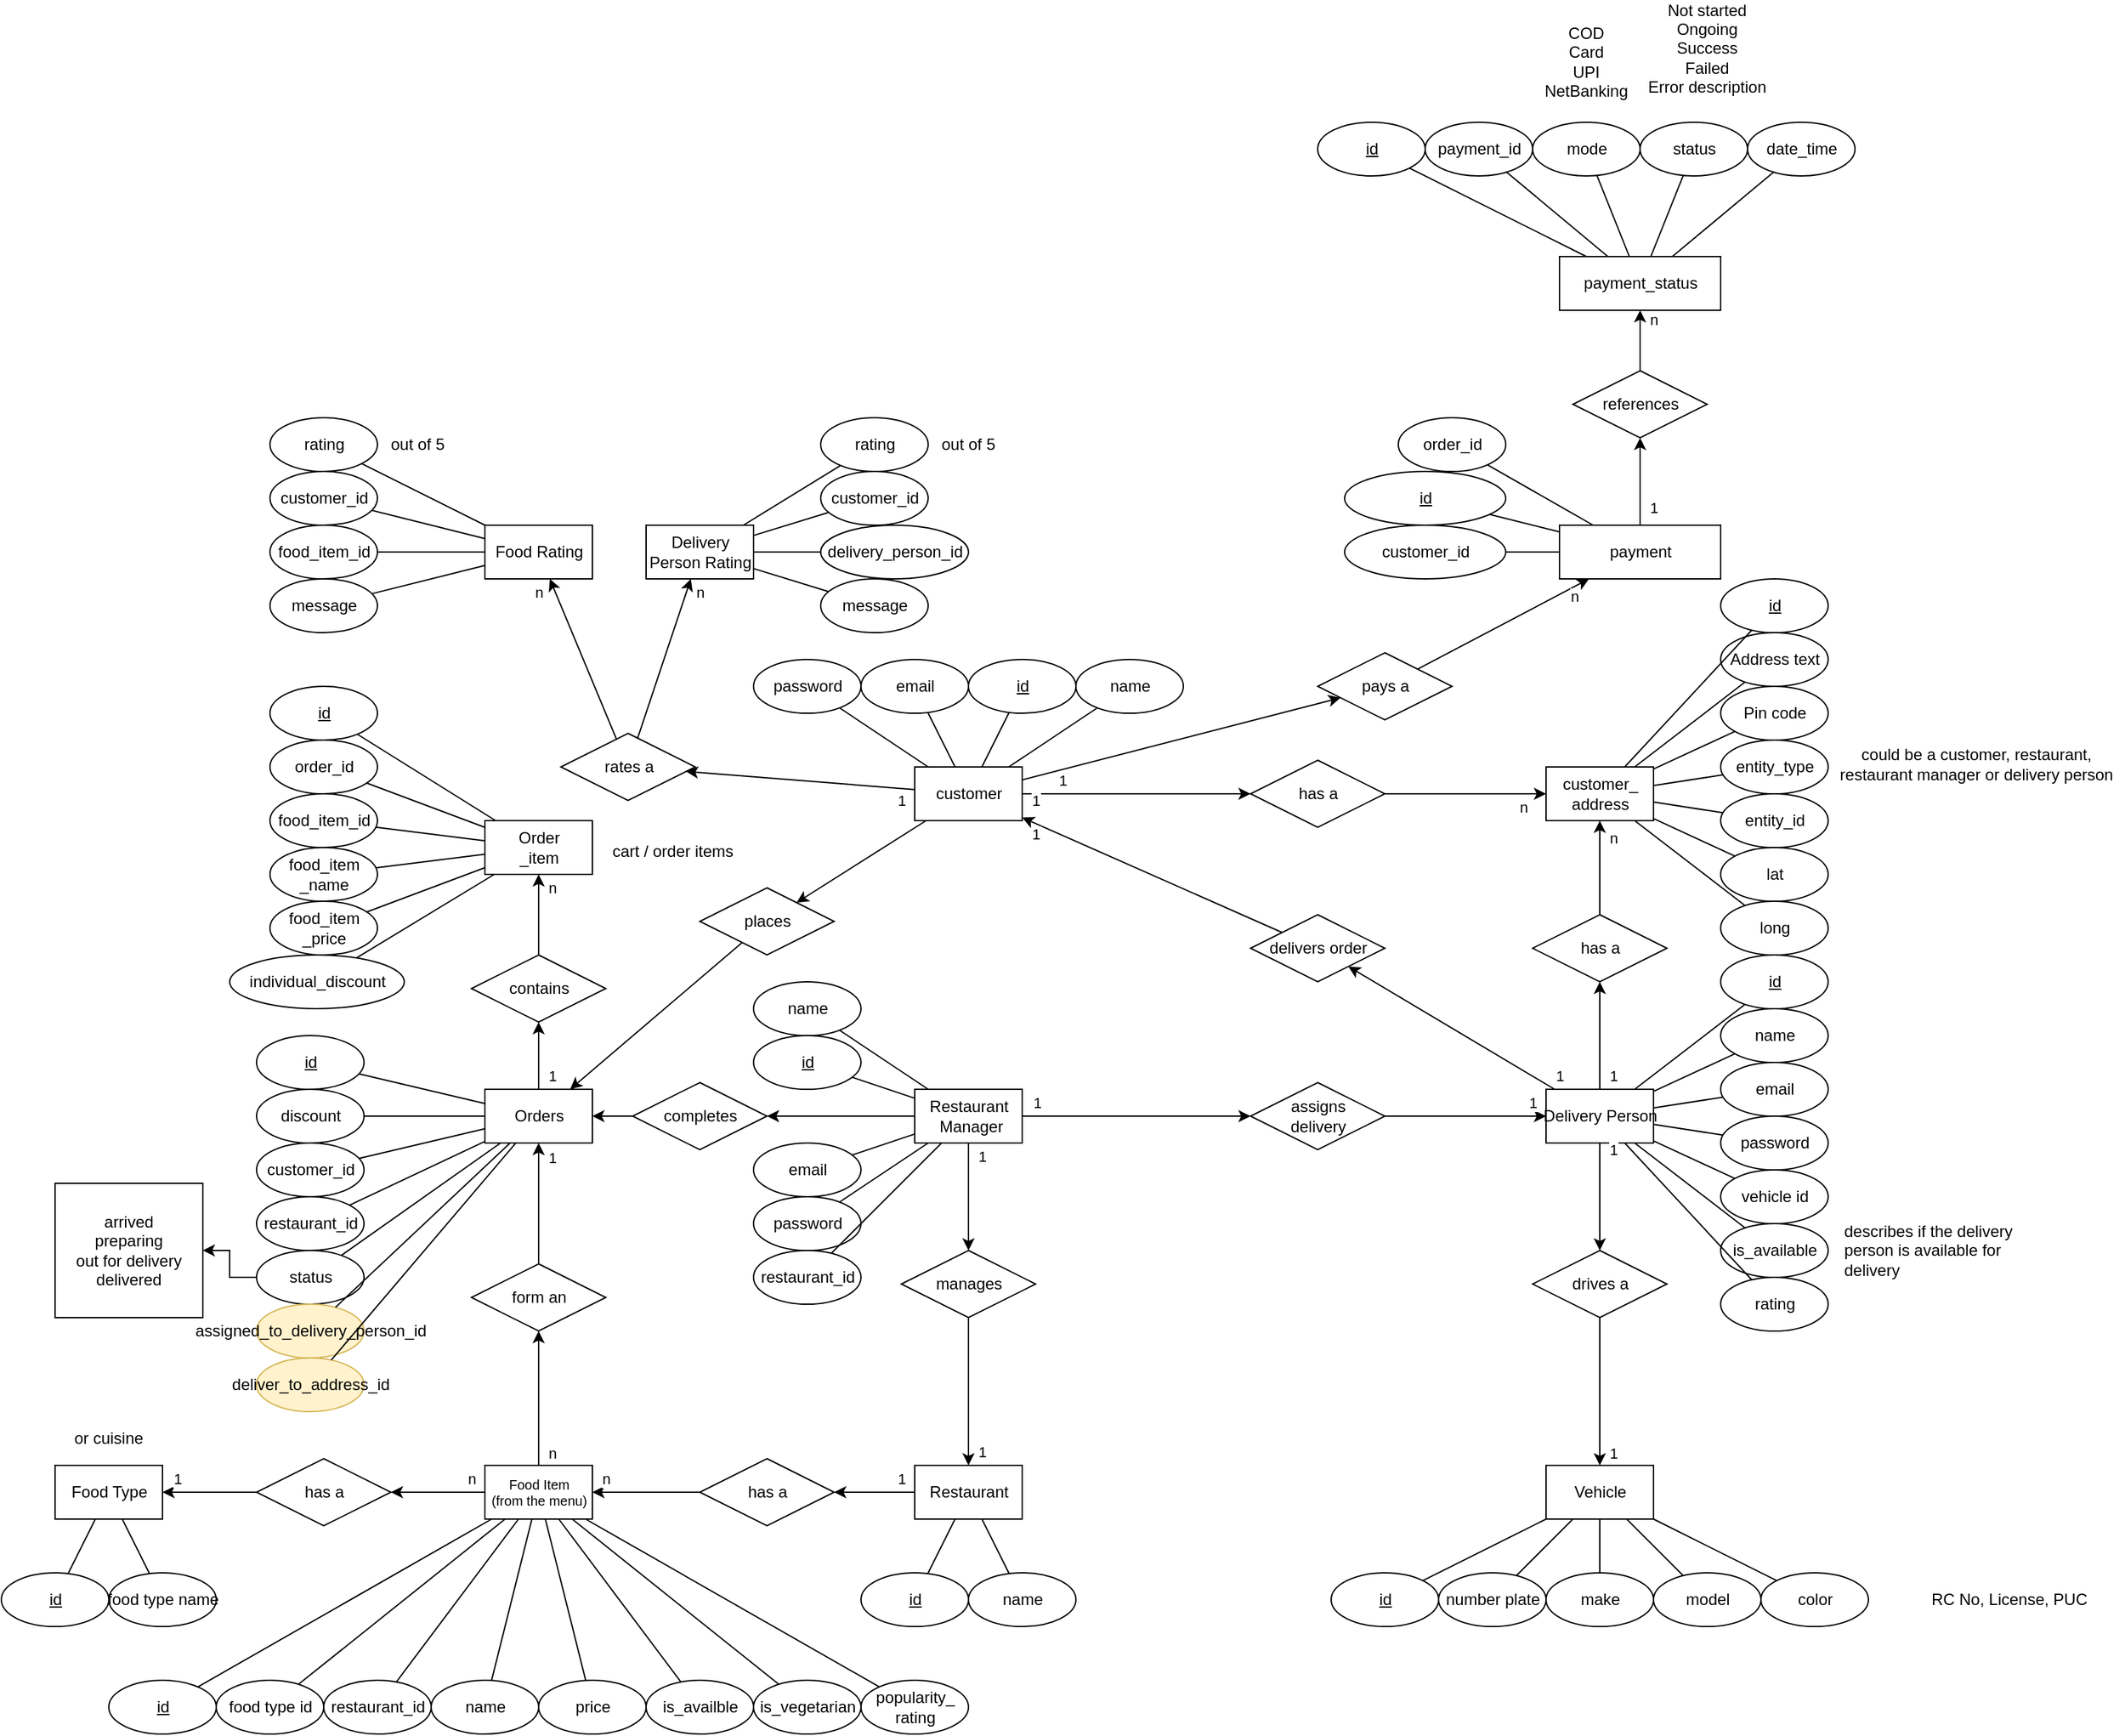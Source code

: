 <mxfile version="16.2.4" type="github">
  <diagram id="fd4n77I02KMqg5OLKuqp" name="Page-1">
    <mxGraphModel dx="1298" dy="1570" grid="1" gridSize="10" guides="1" tooltips="1" connect="1" arrows="1" fold="1" page="1" pageScale="1" pageWidth="1600" pageHeight="900" math="0" shadow="0">
      <root>
        <mxCell id="0" />
        <mxCell id="1" parent="0" />
        <mxCell id="MphkFnUnFCBE37njWN6I-1" value="customer" style="rounded=0;html=1;" parent="1" vertex="1">
          <mxGeometry x="720" y="140" width="80" height="40" as="geometry" />
        </mxCell>
        <mxCell id="MphkFnUnFCBE37njWN6I-2" value="id" style="ellipse;html=1;fontStyle=4" parent="1" vertex="1">
          <mxGeometry x="760" y="60" width="80" height="40" as="geometry" />
        </mxCell>
        <mxCell id="MphkFnUnFCBE37njWN6I-3" value="email" style="ellipse;html=1;" parent="1" vertex="1">
          <mxGeometry x="680" y="60" width="80" height="40" as="geometry" />
        </mxCell>
        <mxCell id="MphkFnUnFCBE37njWN6I-4" value="password" style="ellipse;html=1;" parent="1" vertex="1">
          <mxGeometry x="600" y="60" width="80" height="40" as="geometry" />
        </mxCell>
        <mxCell id="MphkFnUnFCBE37njWN6I-5" value="name" style="ellipse;html=1;" parent="1" vertex="1">
          <mxGeometry x="840" y="60" width="80" height="40" as="geometry" />
        </mxCell>
        <mxCell id="MphkFnUnFCBE37njWN6I-6" value="&lt;div&gt;customer_&lt;/div&gt;&lt;div&gt;address&lt;/div&gt;" style="rounded=0;html=1;" parent="1" vertex="1">
          <mxGeometry x="1190" y="140" width="80" height="40" as="geometry" />
        </mxCell>
        <mxCell id="MphkFnUnFCBE37njWN6I-7" value="" style="endArrow=none;html=1;rounded=0;" parent="1" source="MphkFnUnFCBE37njWN6I-4" target="MphkFnUnFCBE37njWN6I-1" edge="1">
          <mxGeometry width="50" height="50" relative="1" as="geometry">
            <mxPoint x="960" y="310" as="sourcePoint" />
            <mxPoint x="1010" y="260" as="targetPoint" />
          </mxGeometry>
        </mxCell>
        <mxCell id="MphkFnUnFCBE37njWN6I-8" value="" style="endArrow=none;html=1;rounded=0;" parent="1" source="MphkFnUnFCBE37njWN6I-3" target="MphkFnUnFCBE37njWN6I-1" edge="1">
          <mxGeometry width="50" height="50" relative="1" as="geometry">
            <mxPoint x="690" y="170" as="sourcePoint" />
            <mxPoint x="730" y="170" as="targetPoint" />
          </mxGeometry>
        </mxCell>
        <mxCell id="MphkFnUnFCBE37njWN6I-9" value="" style="endArrow=none;html=1;rounded=0;" parent="1" source="MphkFnUnFCBE37njWN6I-2" target="MphkFnUnFCBE37njWN6I-1" edge="1">
          <mxGeometry width="50" height="50" relative="1" as="geometry">
            <mxPoint x="683.538" y="140.9" as="sourcePoint" />
            <mxPoint x="730" y="156.667" as="targetPoint" />
          </mxGeometry>
        </mxCell>
        <mxCell id="MphkFnUnFCBE37njWN6I-10" value="" style="endArrow=none;html=1;rounded=0;" parent="1" source="MphkFnUnFCBE37njWN6I-5" target="MphkFnUnFCBE37njWN6I-1" edge="1">
          <mxGeometry width="50" height="50" relative="1" as="geometry">
            <mxPoint x="674.0" y="106.0" as="sourcePoint" />
            <mxPoint x="740" y="150" as="targetPoint" />
          </mxGeometry>
        </mxCell>
        <mxCell id="MphkFnUnFCBE37njWN6I-11" value="" style="endArrow=classic;html=1;rounded=0;endFill=1;" parent="1" source="MphkFnUnFCBE37njWN6I-1" target="MphkFnUnFCBE37njWN6I-12" edge="1">
          <mxGeometry width="50" height="50" relative="1" as="geometry">
            <mxPoint x="960" y="310" as="sourcePoint" />
            <mxPoint x="1010" y="260" as="targetPoint" />
          </mxGeometry>
        </mxCell>
        <mxCell id="z6kcJXeky-D9c9EvKkV3-50" value="1" style="edgeLabel;html=1;align=center;verticalAlign=middle;resizable=0;points=[];" parent="MphkFnUnFCBE37njWN6I-11" vertex="1" connectable="0">
          <mxGeometry x="-0.92" y="-1" relative="1" as="geometry">
            <mxPoint x="3" y="4" as="offset" />
          </mxGeometry>
        </mxCell>
        <mxCell id="MphkFnUnFCBE37njWN6I-12" value="has a" style="shape=rhombus;perimeter=rhombusPerimeter;html=1;align=center;" parent="1" vertex="1">
          <mxGeometry x="970" y="135" width="100" height="50" as="geometry" />
        </mxCell>
        <mxCell id="MphkFnUnFCBE37njWN6I-13" value="" style="endArrow=classic;html=1;rounded=0;endFill=1;" parent="1" source="MphkFnUnFCBE37njWN6I-12" target="MphkFnUnFCBE37njWN6I-6" edge="1">
          <mxGeometry relative="1" as="geometry">
            <mxPoint x="1000" y="290" as="sourcePoint" />
            <mxPoint x="1160" y="290" as="targetPoint" />
          </mxGeometry>
        </mxCell>
        <mxCell id="z6kcJXeky-D9c9EvKkV3-51" value="&lt;div&gt;n&lt;/div&gt;" style="edgeLabel;html=1;align=center;verticalAlign=middle;resizable=0;points=[];" parent="MphkFnUnFCBE37njWN6I-13" vertex="1" connectable="0">
          <mxGeometry x="0.708" y="-2" relative="1" as="geometry">
            <mxPoint y="8" as="offset" />
          </mxGeometry>
        </mxCell>
        <mxCell id="MphkFnUnFCBE37njWN6I-14" value="id" style="ellipse;html=1;align=center;fontStyle=4" parent="1" vertex="1">
          <mxGeometry x="1320" width="80" height="40" as="geometry" />
        </mxCell>
        <mxCell id="MphkFnUnFCBE37njWN6I-16" value="Address text" style="ellipse;html=1;align=center;" parent="1" vertex="1">
          <mxGeometry x="1320" y="40" width="80" height="40" as="geometry" />
        </mxCell>
        <mxCell id="MphkFnUnFCBE37njWN6I-17" value="Pin code" style="ellipse;html=1;align=center;" parent="1" vertex="1">
          <mxGeometry x="1320" y="80" width="80" height="40" as="geometry" />
        </mxCell>
        <mxCell id="MphkFnUnFCBE37njWN6I-20" value="" style="endArrow=none;html=1;rounded=0;" parent="1" source="MphkFnUnFCBE37njWN6I-6" target="MphkFnUnFCBE37njWN6I-14" edge="1">
          <mxGeometry relative="1" as="geometry">
            <mxPoint x="1120" y="260" as="sourcePoint" />
            <mxPoint x="1280" y="260" as="targetPoint" />
          </mxGeometry>
        </mxCell>
        <mxCell id="MphkFnUnFCBE37njWN6I-22" value="" style="endArrow=none;html=1;rounded=0;" parent="1" source="MphkFnUnFCBE37njWN6I-6" target="MphkFnUnFCBE37njWN6I-16" edge="1">
          <mxGeometry relative="1" as="geometry">
            <mxPoint x="1260" y="160" as="sourcePoint" />
            <mxPoint x="1280.299" y="119.403" as="targetPoint" />
          </mxGeometry>
        </mxCell>
        <mxCell id="MphkFnUnFCBE37njWN6I-23" value="" style="endArrow=none;html=1;rounded=0;" parent="1" source="MphkFnUnFCBE37njWN6I-6" target="MphkFnUnFCBE37njWN6I-17" edge="1">
          <mxGeometry relative="1" as="geometry">
            <mxPoint x="1270" y="170" as="sourcePoint" />
            <mxPoint x="1290.299" y="129.403" as="targetPoint" />
          </mxGeometry>
        </mxCell>
        <mxCell id="MphkFnUnFCBE37njWN6I-26" value="&lt;div&gt;Restaurant&lt;/div&gt;&amp;nbsp;Manager" style="rounded=0;html=1;" parent="1" vertex="1">
          <mxGeometry x="720" y="380" width="80" height="40" as="geometry" />
        </mxCell>
        <mxCell id="MphkFnUnFCBE37njWN6I-28" value="Delivery Person" style="rounded=0;html=1;" parent="1" vertex="1">
          <mxGeometry x="1190" y="380" width="80" height="40" as="geometry" />
        </mxCell>
        <mxCell id="MphkFnUnFCBE37njWN6I-29" value="" style="endArrow=classic;html=1;rounded=0;endFill=1;" parent="1" source="MphkFnUnFCBE37njWN6I-26" target="MphkFnUnFCBE37njWN6I-30" edge="1">
          <mxGeometry width="50" height="50" relative="1" as="geometry">
            <mxPoint x="800" y="350" as="sourcePoint" />
            <mxPoint x="1010" y="450" as="targetPoint" />
          </mxGeometry>
        </mxCell>
        <mxCell id="z6kcJXeky-D9c9EvKkV3-58" value="1" style="edgeLabel;html=1;align=center;verticalAlign=middle;resizable=0;points=[];" parent="MphkFnUnFCBE37njWN6I-29" vertex="1" connectable="0">
          <mxGeometry x="-0.973" relative="1" as="geometry">
            <mxPoint x="8" y="-10" as="offset" />
          </mxGeometry>
        </mxCell>
        <mxCell id="MphkFnUnFCBE37njWN6I-30" value="&lt;div&gt;assigns&lt;/div&gt;&lt;div&gt;delivery&lt;/div&gt;" style="shape=rhombus;perimeter=rhombusPerimeter;html=1;align=center;" parent="1" vertex="1">
          <mxGeometry x="970" y="375" width="100" height="50" as="geometry" />
        </mxCell>
        <mxCell id="MphkFnUnFCBE37njWN6I-31" value="" style="endArrow=classic;html=1;rounded=0;endFill=1;" parent="1" source="MphkFnUnFCBE37njWN6I-30" target="MphkFnUnFCBE37njWN6I-28" edge="1">
          <mxGeometry relative="1" as="geometry">
            <mxPoint x="1000" y="480" as="sourcePoint" />
            <mxPoint x="1140" y="350" as="targetPoint" />
          </mxGeometry>
        </mxCell>
        <mxCell id="z6kcJXeky-D9c9EvKkV3-59" value="1" style="edgeLabel;html=1;align=center;verticalAlign=middle;resizable=0;points=[];" parent="MphkFnUnFCBE37njWN6I-31" vertex="1" connectable="0">
          <mxGeometry x="0.804" relative="1" as="geometry">
            <mxPoint x="2" y="-10" as="offset" />
          </mxGeometry>
        </mxCell>
        <mxCell id="MphkFnUnFCBE37njWN6I-32" value="" style="endArrow=none;html=1;rounded=0;startArrow=classic;startFill=1;" parent="1" source="MphkFnUnFCBE37njWN6I-1" target="MphkFnUnFCBE37njWN6I-33" edge="1">
          <mxGeometry width="50" height="50" relative="1" as="geometry">
            <mxPoint x="800" y="235" as="sourcePoint" />
            <mxPoint x="1010" y="335" as="targetPoint" />
          </mxGeometry>
        </mxCell>
        <mxCell id="z6kcJXeky-D9c9EvKkV3-57" value="1" style="edgeLabel;html=1;align=center;verticalAlign=middle;resizable=0;points=[];" parent="MphkFnUnFCBE37njWN6I-32" vertex="1" connectable="0">
          <mxGeometry x="-0.88" relative="1" as="geometry">
            <mxPoint x="-2" y="7" as="offset" />
          </mxGeometry>
        </mxCell>
        <mxCell id="MphkFnUnFCBE37njWN6I-33" value="delivers order" style="shape=rhombus;perimeter=rhombusPerimeter;html=1;align=center;" parent="1" vertex="1">
          <mxGeometry x="970" y="250" width="100" height="50" as="geometry" />
        </mxCell>
        <mxCell id="MphkFnUnFCBE37njWN6I-34" value="" style="endArrow=none;html=1;rounded=0;startArrow=classic;startFill=1;" parent="1" source="MphkFnUnFCBE37njWN6I-33" target="MphkFnUnFCBE37njWN6I-28" edge="1">
          <mxGeometry relative="1" as="geometry">
            <mxPoint x="1000" y="395" as="sourcePoint" />
            <mxPoint x="1140" y="265" as="targetPoint" />
          </mxGeometry>
        </mxCell>
        <mxCell id="z6kcJXeky-D9c9EvKkV3-56" value="1" style="edgeLabel;html=1;align=center;verticalAlign=middle;resizable=0;points=[];" parent="MphkFnUnFCBE37njWN6I-34" vertex="1" connectable="0">
          <mxGeometry x="0.887" y="1" relative="1" as="geometry">
            <mxPoint x="12" y="-4" as="offset" />
          </mxGeometry>
        </mxCell>
        <mxCell id="MphkFnUnFCBE37njWN6I-35" value="id" style="ellipse;html=1;align=center;fontStyle=4" parent="1" vertex="1">
          <mxGeometry x="1320" y="280" width="80" height="40" as="geometry" />
        </mxCell>
        <mxCell id="MphkFnUnFCBE37njWN6I-36" value="name" style="ellipse;html=1;align=center;" parent="1" vertex="1">
          <mxGeometry x="1320" y="320" width="80" height="40" as="geometry" />
        </mxCell>
        <mxCell id="MphkFnUnFCBE37njWN6I-39" value="" style="endArrow=none;html=1;rounded=0;" parent="1" source="MphkFnUnFCBE37njWN6I-28" target="MphkFnUnFCBE37njWN6I-35" edge="1">
          <mxGeometry relative="1" as="geometry">
            <mxPoint x="1140" y="280" as="sourcePoint" />
            <mxPoint x="1300" y="280" as="targetPoint" />
          </mxGeometry>
        </mxCell>
        <mxCell id="MphkFnUnFCBE37njWN6I-40" value="" style="endArrow=none;html=1;rounded=0;" parent="1" source="MphkFnUnFCBE37njWN6I-28" target="MphkFnUnFCBE37njWN6I-36" edge="1">
          <mxGeometry relative="1" as="geometry">
            <mxPoint x="1280" y="393.333" as="sourcePoint" />
            <mxPoint x="1325.449" y="380.077" as="targetPoint" />
          </mxGeometry>
        </mxCell>
        <mxCell id="MphkFnUnFCBE37njWN6I-42" value="email" style="ellipse;html=1;align=center;" parent="1" vertex="1">
          <mxGeometry x="1320" y="360" width="80" height="40" as="geometry" />
        </mxCell>
        <mxCell id="MphkFnUnFCBE37njWN6I-43" value="password" style="ellipse;html=1;align=center;" parent="1" vertex="1">
          <mxGeometry x="1320" y="400" width="80" height="40" as="geometry" />
        </mxCell>
        <mxCell id="MphkFnUnFCBE37njWN6I-44" value="vehicle id" style="ellipse;html=1;align=center;" parent="1" vertex="1">
          <mxGeometry x="1320" y="440" width="80" height="40" as="geometry" />
        </mxCell>
        <mxCell id="MphkFnUnFCBE37njWN6I-45" value="" style="endArrow=none;html=1;rounded=0;" parent="1" source="MphkFnUnFCBE37njWN6I-28" target="MphkFnUnFCBE37njWN6I-42" edge="1">
          <mxGeometry relative="1" as="geometry">
            <mxPoint x="1220" y="420" as="sourcePoint" />
            <mxPoint x="1380" y="420" as="targetPoint" />
          </mxGeometry>
        </mxCell>
        <mxCell id="MphkFnUnFCBE37njWN6I-46" value="" style="endArrow=none;html=1;rounded=0;" parent="1" source="MphkFnUnFCBE37njWN6I-28" target="MphkFnUnFCBE37njWN6I-43" edge="1">
          <mxGeometry relative="1" as="geometry">
            <mxPoint x="1220" y="420" as="sourcePoint" />
            <mxPoint x="1380" y="420" as="targetPoint" />
          </mxGeometry>
        </mxCell>
        <mxCell id="MphkFnUnFCBE37njWN6I-47" value="" style="endArrow=none;html=1;rounded=0;" parent="1" source="MphkFnUnFCBE37njWN6I-28" target="MphkFnUnFCBE37njWN6I-44" edge="1">
          <mxGeometry relative="1" as="geometry">
            <mxPoint x="1220" y="420" as="sourcePoint" />
            <mxPoint x="1380" y="420" as="targetPoint" />
          </mxGeometry>
        </mxCell>
        <mxCell id="MphkFnUnFCBE37njWN6I-49" value="" style="endArrow=none;html=1;rounded=0;startArrow=classic;startFill=1;" parent="1" target="MphkFnUnFCBE37njWN6I-50" edge="1">
          <mxGeometry width="50" height="50" relative="1" as="geometry">
            <mxPoint x="1230" y="660" as="sourcePoint" />
            <mxPoint x="1330" y="635" as="targetPoint" />
          </mxGeometry>
        </mxCell>
        <mxCell id="z6kcJXeky-D9c9EvKkV3-62" value="1" style="edgeLabel;html=1;align=center;verticalAlign=middle;resizable=0;points=[];" parent="MphkFnUnFCBE37njWN6I-49" vertex="1" connectable="0">
          <mxGeometry x="-0.933" y="-1" relative="1" as="geometry">
            <mxPoint x="9" y="-6" as="offset" />
          </mxGeometry>
        </mxCell>
        <mxCell id="MphkFnUnFCBE37njWN6I-50" value="drives a" style="shape=rhombus;perimeter=rhombusPerimeter;html=1;align=center;" parent="1" vertex="1">
          <mxGeometry x="1180" y="500" width="100" height="50" as="geometry" />
        </mxCell>
        <mxCell id="MphkFnUnFCBE37njWN6I-51" value="" style="endArrow=none;html=1;rounded=0;startArrow=classic;startFill=1;" parent="1" source="MphkFnUnFCBE37njWN6I-50" target="MphkFnUnFCBE37njWN6I-28" edge="1">
          <mxGeometry relative="1" as="geometry">
            <mxPoint x="1220" y="665" as="sourcePoint" />
            <mxPoint x="1326.314" y="430" as="targetPoint" />
          </mxGeometry>
        </mxCell>
        <mxCell id="z6kcJXeky-D9c9EvKkV3-60" value="1" style="edgeLabel;html=1;align=center;verticalAlign=middle;resizable=0;points=[];" parent="MphkFnUnFCBE37njWN6I-51" vertex="1" connectable="0">
          <mxGeometry x="0.88" y="1" relative="1" as="geometry">
            <mxPoint x="11" as="offset" />
          </mxGeometry>
        </mxCell>
        <mxCell id="MphkFnUnFCBE37njWN6I-52" value="Vehicle" style="rounded=0;html=1;" parent="1" vertex="1">
          <mxGeometry x="1190" y="660" width="80" height="40" as="geometry" />
        </mxCell>
        <mxCell id="MphkFnUnFCBE37njWN6I-53" value="" style="endArrow=classic;html=1;rounded=0;endFill=1;" parent="1" source="MphkFnUnFCBE37njWN6I-28" target="MphkFnUnFCBE37njWN6I-54" edge="1">
          <mxGeometry width="50" height="50" relative="1" as="geometry">
            <mxPoint x="1053.333" y="375" as="sourcePoint" />
            <mxPoint x="1320" y="365" as="targetPoint" />
          </mxGeometry>
        </mxCell>
        <mxCell id="z6kcJXeky-D9c9EvKkV3-52" value="1" style="edgeLabel;html=1;align=center;verticalAlign=middle;resizable=0;points=[];" parent="MphkFnUnFCBE37njWN6I-53" vertex="1" connectable="0">
          <mxGeometry x="-0.9" relative="1" as="geometry">
            <mxPoint x="10" y="-6" as="offset" />
          </mxGeometry>
        </mxCell>
        <mxCell id="MphkFnUnFCBE37njWN6I-54" value="&lt;div&gt;has a&lt;/div&gt;" style="shape=rhombus;perimeter=rhombusPerimeter;html=1;align=center;" parent="1" vertex="1">
          <mxGeometry x="1180" y="250" width="100" height="50" as="geometry" />
        </mxCell>
        <mxCell id="MphkFnUnFCBE37njWN6I-55" value="" style="endArrow=classic;html=1;rounded=0;endFill=1;" parent="1" source="MphkFnUnFCBE37njWN6I-54" target="MphkFnUnFCBE37njWN6I-6" edge="1">
          <mxGeometry relative="1" as="geometry">
            <mxPoint x="1210" y="395" as="sourcePoint" />
            <mxPoint x="1053.333" y="175" as="targetPoint" />
          </mxGeometry>
        </mxCell>
        <mxCell id="z6kcJXeky-D9c9EvKkV3-55" value="n" style="edgeLabel;html=1;align=center;verticalAlign=middle;resizable=0;points=[];" parent="MphkFnUnFCBE37njWN6I-55" vertex="1" connectable="0">
          <mxGeometry x="0.63" relative="1" as="geometry">
            <mxPoint x="10" as="offset" />
          </mxGeometry>
        </mxCell>
        <mxCell id="MphkFnUnFCBE37njWN6I-57" value="id" style="ellipse;html=1;align=center;fontStyle=4" parent="1" vertex="1">
          <mxGeometry x="1030" y="740" width="80" height="40" as="geometry" />
        </mxCell>
        <mxCell id="MphkFnUnFCBE37njWN6I-58" value="number plate" style="ellipse;html=1;align=center;" parent="1" vertex="1">
          <mxGeometry x="1110" y="740" width="80" height="40" as="geometry" />
        </mxCell>
        <mxCell id="MphkFnUnFCBE37njWN6I-59" value="make" style="ellipse;html=1;align=center;" parent="1" vertex="1">
          <mxGeometry x="1190" y="740" width="80" height="40" as="geometry" />
        </mxCell>
        <mxCell id="MphkFnUnFCBE37njWN6I-62" value="model" style="ellipse;html=1;align=center;" parent="1" vertex="1">
          <mxGeometry x="1270" y="740" width="80" height="40" as="geometry" />
        </mxCell>
        <mxCell id="MphkFnUnFCBE37njWN6I-63" value="color" style="ellipse;html=1;align=center;" parent="1" vertex="1">
          <mxGeometry x="1350" y="740" width="80" height="40" as="geometry" />
        </mxCell>
        <mxCell id="MphkFnUnFCBE37njWN6I-64" value="" style="endArrow=none;html=1;rounded=0;" parent="1" source="MphkFnUnFCBE37njWN6I-52" target="MphkFnUnFCBE37njWN6I-57" edge="1">
          <mxGeometry relative="1" as="geometry">
            <mxPoint x="1190" y="660" as="sourcePoint" />
            <mxPoint x="1350" y="660" as="targetPoint" />
          </mxGeometry>
        </mxCell>
        <mxCell id="MphkFnUnFCBE37njWN6I-67" value="" style="endArrow=none;html=1;rounded=0;" parent="1" source="MphkFnUnFCBE37njWN6I-52" target="MphkFnUnFCBE37njWN6I-58" edge="1">
          <mxGeometry relative="1" as="geometry">
            <mxPoint x="1240" y="660" as="sourcePoint" />
            <mxPoint x="1400" y="660" as="targetPoint" />
          </mxGeometry>
        </mxCell>
        <mxCell id="MphkFnUnFCBE37njWN6I-68" value="" style="endArrow=none;html=1;rounded=0;" parent="1" source="MphkFnUnFCBE37njWN6I-52" target="MphkFnUnFCBE37njWN6I-59" edge="1">
          <mxGeometry relative="1" as="geometry">
            <mxPoint x="1240" y="660" as="sourcePoint" />
            <mxPoint x="1400" y="660" as="targetPoint" />
          </mxGeometry>
        </mxCell>
        <mxCell id="MphkFnUnFCBE37njWN6I-69" value="" style="endArrow=none;html=1;rounded=0;" parent="1" source="MphkFnUnFCBE37njWN6I-52" target="MphkFnUnFCBE37njWN6I-62" edge="1">
          <mxGeometry relative="1" as="geometry">
            <mxPoint x="1240" y="660" as="sourcePoint" />
            <mxPoint x="1400" y="660" as="targetPoint" />
          </mxGeometry>
        </mxCell>
        <mxCell id="MphkFnUnFCBE37njWN6I-70" value="" style="endArrow=none;html=1;rounded=0;" parent="1" source="MphkFnUnFCBE37njWN6I-52" target="MphkFnUnFCBE37njWN6I-63" edge="1">
          <mxGeometry relative="1" as="geometry">
            <mxPoint x="1240" y="660" as="sourcePoint" />
            <mxPoint x="1400" y="660" as="targetPoint" />
          </mxGeometry>
        </mxCell>
        <mxCell id="MphkFnUnFCBE37njWN6I-71" value="&lt;div style=&quot;font-size: 10px;&quot;&gt;Food Item&lt;/div&gt;&lt;div style=&quot;font-size: 10px;&quot;&gt;(from the menu)&lt;/div&gt;" style="rounded=0;html=1;fontSize=10;" parent="1" vertex="1">
          <mxGeometry x="400" y="660" width="80" height="40" as="geometry" />
        </mxCell>
        <mxCell id="MphkFnUnFCBE37njWN6I-73" value="&lt;div&gt;Orders&lt;/div&gt;" style="rounded=0;html=1;" parent="1" vertex="1">
          <mxGeometry x="400" y="380" width="80" height="40" as="geometry" />
        </mxCell>
        <mxCell id="MphkFnUnFCBE37njWN6I-74" value="" style="endArrow=none;html=1;rounded=0;startArrow=classic;startFill=1;" parent="1" source="MphkFnUnFCBE37njWN6I-94" target="MphkFnUnFCBE37njWN6I-75" edge="1">
          <mxGeometry width="50" height="50" relative="1" as="geometry">
            <mxPoint x="760" y="620" as="sourcePoint" />
            <mxPoint x="860" y="665" as="targetPoint" />
          </mxGeometry>
        </mxCell>
        <mxCell id="z6kcJXeky-D9c9EvKkV3-64" value="1" style="edgeLabel;html=1;align=center;verticalAlign=middle;resizable=0;points=[];" parent="MphkFnUnFCBE37njWN6I-74" vertex="1" connectable="0">
          <mxGeometry x="-0.82" relative="1" as="geometry">
            <mxPoint x="10" as="offset" />
          </mxGeometry>
        </mxCell>
        <mxCell id="MphkFnUnFCBE37njWN6I-75" value="manages" style="shape=rhombus;perimeter=rhombusPerimeter;html=1;align=center;" parent="1" vertex="1">
          <mxGeometry x="710" y="500" width="100" height="50" as="geometry" />
        </mxCell>
        <mxCell id="MphkFnUnFCBE37njWN6I-76" value="" style="endArrow=none;html=1;rounded=0;startArrow=classic;startFill=1;" parent="1" source="MphkFnUnFCBE37njWN6I-75" target="MphkFnUnFCBE37njWN6I-26" edge="1">
          <mxGeometry relative="1" as="geometry">
            <mxPoint x="750" y="695" as="sourcePoint" />
            <mxPoint x="760" y="430" as="targetPoint" />
          </mxGeometry>
        </mxCell>
        <mxCell id="z6kcJXeky-D9c9EvKkV3-63" value="1" style="edgeLabel;html=1;align=center;verticalAlign=middle;resizable=0;points=[];" parent="MphkFnUnFCBE37njWN6I-76" vertex="1" connectable="0">
          <mxGeometry x="0.912" relative="1" as="geometry">
            <mxPoint x="10" y="6" as="offset" />
          </mxGeometry>
        </mxCell>
        <mxCell id="MphkFnUnFCBE37njWN6I-77" value="entity_type" style="ellipse;html=1;align=center;" parent="1" vertex="1">
          <mxGeometry x="1320" y="120" width="80" height="40" as="geometry" />
        </mxCell>
        <mxCell id="MphkFnUnFCBE37njWN6I-78" value="&lt;div&gt;could be a customer, restaurant,&lt;/div&gt;&lt;div&gt;restaurant manager or delivery person&lt;br&gt;&lt;/div&gt;" style="text;html=1;strokeColor=none;fillColor=none;align=center;verticalAlign=middle;rounded=0;" parent="1" vertex="1">
          <mxGeometry x="1420" y="115" width="180" height="45" as="geometry" />
        </mxCell>
        <mxCell id="MphkFnUnFCBE37njWN6I-79" value="" style="endArrow=none;html=1;rounded=0;" parent="1" source="MphkFnUnFCBE37njWN6I-6" target="MphkFnUnFCBE37njWN6I-77" edge="1">
          <mxGeometry relative="1" as="geometry">
            <mxPoint x="1270" y="180" as="sourcePoint" />
            <mxPoint x="1430" y="180" as="targetPoint" />
          </mxGeometry>
        </mxCell>
        <mxCell id="MphkFnUnFCBE37njWN6I-80" value="id" style="ellipse;html=1;fontStyle=4" parent="1" vertex="1">
          <mxGeometry x="600" y="340" width="80" height="40" as="geometry" />
        </mxCell>
        <mxCell id="MphkFnUnFCBE37njWN6I-81" value="email" style="ellipse;html=1;" parent="1" vertex="1">
          <mxGeometry x="600" y="420" width="80" height="40" as="geometry" />
        </mxCell>
        <mxCell id="MphkFnUnFCBE37njWN6I-82" value="password" style="ellipse;html=1;" parent="1" vertex="1">
          <mxGeometry x="600" y="460" width="80" height="40" as="geometry" />
        </mxCell>
        <mxCell id="MphkFnUnFCBE37njWN6I-83" value="name" style="ellipse;html=1;" parent="1" vertex="1">
          <mxGeometry x="600" y="300" width="80" height="40" as="geometry" />
        </mxCell>
        <mxCell id="MphkFnUnFCBE37njWN6I-84" value="" style="endArrow=none;html=1;rounded=0;" parent="1" source="MphkFnUnFCBE37njWN6I-82" target="MphkFnUnFCBE37njWN6I-26" edge="1">
          <mxGeometry relative="1" as="geometry">
            <mxPoint x="850" y="280" as="sourcePoint" />
            <mxPoint x="1010" y="280" as="targetPoint" />
          </mxGeometry>
        </mxCell>
        <mxCell id="MphkFnUnFCBE37njWN6I-85" value="" style="endArrow=none;html=1;rounded=0;" parent="1" source="MphkFnUnFCBE37njWN6I-81" target="MphkFnUnFCBE37njWN6I-26" edge="1">
          <mxGeometry relative="1" as="geometry">
            <mxPoint x="850" y="280" as="sourcePoint" />
            <mxPoint x="1010" y="280" as="targetPoint" />
          </mxGeometry>
        </mxCell>
        <mxCell id="MphkFnUnFCBE37njWN6I-86" value="" style="endArrow=none;html=1;rounded=0;" parent="1" source="MphkFnUnFCBE37njWN6I-80" target="MphkFnUnFCBE37njWN6I-26" edge="1">
          <mxGeometry relative="1" as="geometry">
            <mxPoint x="850" y="280" as="sourcePoint" />
            <mxPoint x="1010" y="280" as="targetPoint" />
          </mxGeometry>
        </mxCell>
        <mxCell id="MphkFnUnFCBE37njWN6I-87" value="" style="endArrow=none;html=1;rounded=0;" parent="1" source="MphkFnUnFCBE37njWN6I-83" target="MphkFnUnFCBE37njWN6I-26" edge="1">
          <mxGeometry relative="1" as="geometry">
            <mxPoint x="850" y="280" as="sourcePoint" />
            <mxPoint x="1010" y="280" as="targetPoint" />
          </mxGeometry>
        </mxCell>
        <mxCell id="MphkFnUnFCBE37njWN6I-89" value="food type id" style="ellipse;html=1;align=center;" parent="1" vertex="1">
          <mxGeometry x="200" y="820" width="80" height="40" as="geometry" />
        </mxCell>
        <mxCell id="MphkFnUnFCBE37njWN6I-90" value="id" style="ellipse;html=1;align=center;fontStyle=4" parent="1" vertex="1">
          <mxGeometry x="120" y="820" width="80" height="40" as="geometry" />
        </mxCell>
        <mxCell id="MphkFnUnFCBE37njWN6I-91" value="restaurant_id" style="ellipse;html=1;" parent="1" vertex="1">
          <mxGeometry x="600" y="500" width="80" height="40" as="geometry" />
        </mxCell>
        <mxCell id="MphkFnUnFCBE37njWN6I-92" value="" style="endArrow=none;html=1;rounded=0;" parent="1" source="MphkFnUnFCBE37njWN6I-91" target="MphkFnUnFCBE37njWN6I-26" edge="1">
          <mxGeometry relative="1" as="geometry">
            <mxPoint x="580" y="490" as="sourcePoint" />
            <mxPoint x="740" y="490" as="targetPoint" />
          </mxGeometry>
        </mxCell>
        <mxCell id="MphkFnUnFCBE37njWN6I-93" value="restaurant_id" style="ellipse;html=1;align=center;" parent="1" vertex="1">
          <mxGeometry x="280" y="820" width="80" height="40" as="geometry" />
        </mxCell>
        <mxCell id="MphkFnUnFCBE37njWN6I-94" value="Restaurant" style="rounded=0;html=1;" parent="1" vertex="1">
          <mxGeometry x="720" y="660" width="80" height="40" as="geometry" />
        </mxCell>
        <mxCell id="MphkFnUnFCBE37njWN6I-96" value="" style="endArrow=none;html=1;rounded=0;startArrow=classic;startFill=1;" parent="1" source="MphkFnUnFCBE37njWN6I-71" target="MphkFnUnFCBE37njWN6I-97" edge="1">
          <mxGeometry width="50" height="50" relative="1" as="geometry">
            <mxPoint x="900" y="690" as="sourcePoint" />
            <mxPoint x="1000" y="695" as="targetPoint" />
          </mxGeometry>
        </mxCell>
        <mxCell id="z6kcJXeky-D9c9EvKkV3-66" value="n" style="edgeLabel;html=1;align=center;verticalAlign=middle;resizable=0;points=[];" parent="MphkFnUnFCBE37njWN6I-96" vertex="1" connectable="0">
          <mxGeometry x="-0.88" relative="1" as="geometry">
            <mxPoint x="5" y="-10" as="offset" />
          </mxGeometry>
        </mxCell>
        <mxCell id="MphkFnUnFCBE37njWN6I-97" value="has a" style="shape=rhombus;perimeter=rhombusPerimeter;html=1;align=center;" parent="1" vertex="1">
          <mxGeometry x="560" y="655" width="100" height="50" as="geometry" />
        </mxCell>
        <mxCell id="MphkFnUnFCBE37njWN6I-98" value="" style="endArrow=none;html=1;rounded=0;startArrow=classic;startFill=1;" parent="1" source="MphkFnUnFCBE37njWN6I-97" target="MphkFnUnFCBE37njWN6I-94" edge="1">
          <mxGeometry relative="1" as="geometry">
            <mxPoint x="640" y="725" as="sourcePoint" />
            <mxPoint x="730" y="740" as="targetPoint" />
          </mxGeometry>
        </mxCell>
        <mxCell id="z6kcJXeky-D9c9EvKkV3-65" value="1" style="edgeLabel;html=1;align=center;verticalAlign=middle;resizable=0;points=[];" parent="MphkFnUnFCBE37njWN6I-98" vertex="1" connectable="0">
          <mxGeometry x="0.857" relative="1" as="geometry">
            <mxPoint x="-6" y="-10" as="offset" />
          </mxGeometry>
        </mxCell>
        <mxCell id="MphkFnUnFCBE37njWN6I-99" value="id" style="ellipse;html=1;align=center;fontStyle=4" parent="1" vertex="1">
          <mxGeometry x="680" y="740" width="80" height="40" as="geometry" />
        </mxCell>
        <mxCell id="MphkFnUnFCBE37njWN6I-100" value="name" style="ellipse;html=1;align=center;" parent="1" vertex="1">
          <mxGeometry x="760" y="740" width="80" height="40" as="geometry" />
        </mxCell>
        <mxCell id="MphkFnUnFCBE37njWN6I-102" value="Food Type" style="rounded=0;html=1;" parent="1" vertex="1">
          <mxGeometry x="80" y="660" width="80" height="40" as="geometry" />
        </mxCell>
        <mxCell id="MphkFnUnFCBE37njWN6I-103" value="food type name" style="ellipse;html=1;align=center;" parent="1" vertex="1">
          <mxGeometry x="120" y="740" width="80" height="40" as="geometry" />
        </mxCell>
        <mxCell id="MphkFnUnFCBE37njWN6I-104" value="id" style="ellipse;html=1;align=center;fontStyle=4" parent="1" vertex="1">
          <mxGeometry x="40" y="740" width="80" height="40" as="geometry" />
        </mxCell>
        <mxCell id="MphkFnUnFCBE37njWN6I-105" value="" style="endArrow=none;html=1;rounded=0;" parent="1" source="MphkFnUnFCBE37njWN6I-102" target="MphkFnUnFCBE37njWN6I-104" edge="1">
          <mxGeometry relative="1" as="geometry">
            <mxPoint x="230" y="680" as="sourcePoint" />
            <mxPoint x="390" y="680" as="targetPoint" />
          </mxGeometry>
        </mxCell>
        <mxCell id="MphkFnUnFCBE37njWN6I-106" value="" style="endArrow=none;html=1;rounded=0;" parent="1" source="MphkFnUnFCBE37njWN6I-102" target="MphkFnUnFCBE37njWN6I-103" edge="1">
          <mxGeometry relative="1" as="geometry">
            <mxPoint x="230" y="680" as="sourcePoint" />
            <mxPoint x="390" y="680" as="targetPoint" />
          </mxGeometry>
        </mxCell>
        <mxCell id="MphkFnUnFCBE37njWN6I-108" value="" style="endArrow=none;html=1;rounded=0;" parent="1" source="MphkFnUnFCBE37njWN6I-99" target="MphkFnUnFCBE37njWN6I-94" edge="1">
          <mxGeometry relative="1" as="geometry">
            <mxPoint x="500" y="640" as="sourcePoint" />
            <mxPoint x="660" y="640" as="targetPoint" />
          </mxGeometry>
        </mxCell>
        <mxCell id="MphkFnUnFCBE37njWN6I-109" value="" style="endArrow=none;html=1;rounded=0;" parent="1" source="MphkFnUnFCBE37njWN6I-100" target="MphkFnUnFCBE37njWN6I-94" edge="1">
          <mxGeometry relative="1" as="geometry">
            <mxPoint x="500" y="640" as="sourcePoint" />
            <mxPoint x="660" y="640" as="targetPoint" />
          </mxGeometry>
        </mxCell>
        <mxCell id="MphkFnUnFCBE37njWN6I-111" value="name" style="ellipse;html=1;align=center;" parent="1" vertex="1">
          <mxGeometry x="360" y="820" width="80" height="40" as="geometry" />
        </mxCell>
        <mxCell id="MphkFnUnFCBE37njWN6I-112" value="price" style="ellipse;html=1;align=center;" parent="1" vertex="1">
          <mxGeometry x="440" y="820" width="80" height="40" as="geometry" />
        </mxCell>
        <mxCell id="MphkFnUnFCBE37njWN6I-113" value="is_availble" style="ellipse;html=1;align=center;" parent="1" vertex="1">
          <mxGeometry x="520" y="820" width="80" height="40" as="geometry" />
        </mxCell>
        <mxCell id="MphkFnUnFCBE37njWN6I-114" value="" style="endArrow=none;html=1;rounded=0;" parent="1" source="MphkFnUnFCBE37njWN6I-71" target="MphkFnUnFCBE37njWN6I-90" edge="1">
          <mxGeometry relative="1" as="geometry">
            <mxPoint x="440" y="770" as="sourcePoint" />
            <mxPoint x="600" y="770" as="targetPoint" />
          </mxGeometry>
        </mxCell>
        <mxCell id="MphkFnUnFCBE37njWN6I-115" value="" style="endArrow=none;html=1;rounded=0;" parent="1" source="MphkFnUnFCBE37njWN6I-71" target="MphkFnUnFCBE37njWN6I-89" edge="1">
          <mxGeometry relative="1" as="geometry">
            <mxPoint x="440" y="770" as="sourcePoint" />
            <mxPoint x="600" y="770" as="targetPoint" />
          </mxGeometry>
        </mxCell>
        <mxCell id="MphkFnUnFCBE37njWN6I-116" value="" style="endArrow=none;html=1;rounded=0;" parent="1" source="MphkFnUnFCBE37njWN6I-71" target="MphkFnUnFCBE37njWN6I-93" edge="1">
          <mxGeometry relative="1" as="geometry">
            <mxPoint x="440" y="770" as="sourcePoint" />
            <mxPoint x="600" y="770" as="targetPoint" />
          </mxGeometry>
        </mxCell>
        <mxCell id="MphkFnUnFCBE37njWN6I-117" value="" style="endArrow=none;html=1;rounded=0;" parent="1" source="MphkFnUnFCBE37njWN6I-71" target="MphkFnUnFCBE37njWN6I-111" edge="1">
          <mxGeometry relative="1" as="geometry">
            <mxPoint x="440" y="770" as="sourcePoint" />
            <mxPoint x="600" y="770" as="targetPoint" />
          </mxGeometry>
        </mxCell>
        <mxCell id="MphkFnUnFCBE37njWN6I-118" value="" style="endArrow=none;html=1;rounded=0;" parent="1" source="MphkFnUnFCBE37njWN6I-71" target="MphkFnUnFCBE37njWN6I-112" edge="1">
          <mxGeometry relative="1" as="geometry">
            <mxPoint x="440" y="770" as="sourcePoint" />
            <mxPoint x="600" y="770" as="targetPoint" />
          </mxGeometry>
        </mxCell>
        <mxCell id="MphkFnUnFCBE37njWN6I-119" value="" style="endArrow=none;html=1;rounded=0;" parent="1" source="MphkFnUnFCBE37njWN6I-71" target="MphkFnUnFCBE37njWN6I-113" edge="1">
          <mxGeometry relative="1" as="geometry">
            <mxPoint x="440" y="770" as="sourcePoint" />
            <mxPoint x="600" y="770" as="targetPoint" />
          </mxGeometry>
        </mxCell>
        <mxCell id="MphkFnUnFCBE37njWN6I-120" value="" style="endArrow=none;html=1;rounded=0;startArrow=classic;startFill=1;" parent="1" source="MphkFnUnFCBE37njWN6I-102" target="MphkFnUnFCBE37njWN6I-121" edge="1">
          <mxGeometry width="50" height="50" relative="1" as="geometry">
            <mxPoint x="170" y="680" as="sourcePoint" />
            <mxPoint x="690" y="695" as="targetPoint" />
          </mxGeometry>
        </mxCell>
        <mxCell id="z6kcJXeky-D9c9EvKkV3-68" value="1" style="edgeLabel;html=1;align=center;verticalAlign=middle;resizable=0;points=[];" parent="MphkFnUnFCBE37njWN6I-120" vertex="1" connectable="0">
          <mxGeometry x="-0.703" relative="1" as="geometry">
            <mxPoint y="-10" as="offset" />
          </mxGeometry>
        </mxCell>
        <mxCell id="MphkFnUnFCBE37njWN6I-121" value="has a" style="shape=rhombus;perimeter=rhombusPerimeter;html=1;align=center;" parent="1" vertex="1">
          <mxGeometry x="230" y="655" width="100" height="50" as="geometry" />
        </mxCell>
        <mxCell id="MphkFnUnFCBE37njWN6I-122" value="" style="endArrow=none;html=1;rounded=0;startArrow=classic;startFill=1;" parent="1" source="MphkFnUnFCBE37njWN6I-121" target="MphkFnUnFCBE37njWN6I-71" edge="1">
          <mxGeometry relative="1" as="geometry">
            <mxPoint x="330" y="725" as="sourcePoint" />
            <mxPoint x="410" y="680" as="targetPoint" />
          </mxGeometry>
        </mxCell>
        <mxCell id="z6kcJXeky-D9c9EvKkV3-67" value="n" style="edgeLabel;html=1;align=center;verticalAlign=middle;resizable=0;points=[];" parent="MphkFnUnFCBE37njWN6I-122" vertex="1" connectable="0">
          <mxGeometry x="0.918" relative="1" as="geometry">
            <mxPoint x="-7" y="-10" as="offset" />
          </mxGeometry>
        </mxCell>
        <mxCell id="MphkFnUnFCBE37njWN6I-124" value="" style="endArrow=none;html=1;rounded=0;startArrow=classic;startFill=1;" parent="1" source="MphkFnUnFCBE37njWN6I-73" target="MphkFnUnFCBE37njWN6I-125" edge="1">
          <mxGeometry width="50" height="50" relative="1" as="geometry">
            <mxPoint x="310" y="525" as="sourcePoint" />
            <mxPoint x="823" y="540" as="targetPoint" />
          </mxGeometry>
        </mxCell>
        <mxCell id="z6kcJXeky-D9c9EvKkV3-70" value="1" style="edgeLabel;html=1;align=center;verticalAlign=middle;resizable=0;points=[];" parent="MphkFnUnFCBE37njWN6I-124" vertex="1" connectable="0">
          <mxGeometry x="-0.815" y="-1" relative="1" as="geometry">
            <mxPoint x="11" y="2" as="offset" />
          </mxGeometry>
        </mxCell>
        <mxCell id="MphkFnUnFCBE37njWN6I-125" value="form an" style="shape=rhombus;perimeter=rhombusPerimeter;html=1;align=center;" parent="1" vertex="1">
          <mxGeometry x="390" y="510" width="100" height="50" as="geometry" />
        </mxCell>
        <mxCell id="MphkFnUnFCBE37njWN6I-126" value="" style="endArrow=none;html=1;rounded=0;startArrow=classic;startFill=1;" parent="1" source="MphkFnUnFCBE37njWN6I-125" target="MphkFnUnFCBE37njWN6I-71" edge="1">
          <mxGeometry relative="1" as="geometry">
            <mxPoint x="463" y="570" as="sourcePoint" />
            <mxPoint x="500" y="620" as="targetPoint" />
          </mxGeometry>
        </mxCell>
        <mxCell id="z6kcJXeky-D9c9EvKkV3-69" value="n" style="edgeLabel;html=1;align=center;verticalAlign=middle;resizable=0;points=[];" parent="MphkFnUnFCBE37njWN6I-126" vertex="1" connectable="0">
          <mxGeometry x="0.925" relative="1" as="geometry">
            <mxPoint x="10" y="-6" as="offset" />
          </mxGeometry>
        </mxCell>
        <mxCell id="MphkFnUnFCBE37njWN6I-127" value="id" style="ellipse;html=1;fontStyle=4" parent="1" vertex="1">
          <mxGeometry x="230" y="340" width="80" height="40" as="geometry" />
        </mxCell>
        <mxCell id="MphkFnUnFCBE37njWN6I-131" value="discount" style="ellipse;html=1;" parent="1" vertex="1">
          <mxGeometry x="230" y="380" width="80" height="40" as="geometry" />
        </mxCell>
        <mxCell id="MphkFnUnFCBE37njWN6I-132" value="" style="endArrow=none;html=1;rounded=0;" parent="1" source="MphkFnUnFCBE37njWN6I-127" target="MphkFnUnFCBE37njWN6I-73" edge="1">
          <mxGeometry relative="1" as="geometry">
            <mxPoint x="390" y="440" as="sourcePoint" />
            <mxPoint x="550" y="440" as="targetPoint" />
          </mxGeometry>
        </mxCell>
        <mxCell id="MphkFnUnFCBE37njWN6I-136" value="" style="endArrow=none;html=1;rounded=0;" parent="1" source="MphkFnUnFCBE37njWN6I-131" target="MphkFnUnFCBE37njWN6I-73" edge="1">
          <mxGeometry relative="1" as="geometry">
            <mxPoint x="390" y="440" as="sourcePoint" />
            <mxPoint x="550" y="440" as="targetPoint" />
          </mxGeometry>
        </mxCell>
        <mxCell id="MphkFnUnFCBE37njWN6I-140" value="&lt;div&gt;Order&lt;/div&gt;_item" style="rounded=0;html=1;" parent="1" vertex="1">
          <mxGeometry x="400" y="180" width="80" height="40" as="geometry" />
        </mxCell>
        <mxCell id="MphkFnUnFCBE37njWN6I-141" value="food_item_id" style="ellipse;html=1;" parent="1" vertex="1">
          <mxGeometry x="240" y="160" width="80" height="40" as="geometry" />
        </mxCell>
        <mxCell id="MphkFnUnFCBE37njWN6I-142" value="&lt;div&gt;food_item&lt;/div&gt;&lt;div&gt;_name&lt;/div&gt;" style="ellipse;html=1;" parent="1" vertex="1">
          <mxGeometry x="240" y="200" width="80" height="40" as="geometry" />
        </mxCell>
        <mxCell id="MphkFnUnFCBE37njWN6I-143" value="&lt;div&gt;food_item&lt;/div&gt;&lt;div&gt;_price&lt;br&gt;&lt;/div&gt;" style="ellipse;html=1;" parent="1" vertex="1">
          <mxGeometry x="240" y="240" width="80" height="40" as="geometry" />
        </mxCell>
        <mxCell id="MphkFnUnFCBE37njWN6I-144" value="" style="endArrow=none;html=1;rounded=0;" parent="1" source="MphkFnUnFCBE37njWN6I-141" target="MphkFnUnFCBE37njWN6I-140" edge="1">
          <mxGeometry relative="1" as="geometry">
            <mxPoint x="520" y="330" as="sourcePoint" />
            <mxPoint x="680" y="330" as="targetPoint" />
          </mxGeometry>
        </mxCell>
        <mxCell id="MphkFnUnFCBE37njWN6I-145" value="" style="endArrow=none;html=1;rounded=0;" parent="1" source="MphkFnUnFCBE37njWN6I-142" target="MphkFnUnFCBE37njWN6I-140" edge="1">
          <mxGeometry relative="1" as="geometry">
            <mxPoint x="520" y="330" as="sourcePoint" />
            <mxPoint x="680" y="330" as="targetPoint" />
          </mxGeometry>
        </mxCell>
        <mxCell id="MphkFnUnFCBE37njWN6I-146" value="order_id" style="ellipse;html=1;" parent="1" vertex="1">
          <mxGeometry x="240" y="120" width="80" height="40" as="geometry" />
        </mxCell>
        <mxCell id="MphkFnUnFCBE37njWN6I-148" value="individual_discount" style="ellipse;html=1;" parent="1" vertex="1">
          <mxGeometry x="210" y="280" width="130" height="40" as="geometry" />
        </mxCell>
        <mxCell id="MphkFnUnFCBE37njWN6I-149" value="" style="endArrow=none;html=1;rounded=0;" parent="1" source="MphkFnUnFCBE37njWN6I-143" target="MphkFnUnFCBE37njWN6I-140" edge="1">
          <mxGeometry relative="1" as="geometry">
            <mxPoint x="520" y="330" as="sourcePoint" />
            <mxPoint x="680" y="330" as="targetPoint" />
          </mxGeometry>
        </mxCell>
        <mxCell id="MphkFnUnFCBE37njWN6I-150" value="" style="endArrow=none;html=1;rounded=0;" parent="1" source="MphkFnUnFCBE37njWN6I-148" target="MphkFnUnFCBE37njWN6I-140" edge="1">
          <mxGeometry relative="1" as="geometry">
            <mxPoint x="520" y="330" as="sourcePoint" />
            <mxPoint x="680" y="330" as="targetPoint" />
          </mxGeometry>
        </mxCell>
        <mxCell id="MphkFnUnFCBE37njWN6I-151" value="" style="endArrow=none;html=1;rounded=0;" parent="1" source="MphkFnUnFCBE37njWN6I-146" target="MphkFnUnFCBE37njWN6I-140" edge="1">
          <mxGeometry relative="1" as="geometry">
            <mxPoint x="520" y="330" as="sourcePoint" />
            <mxPoint x="680" y="330" as="targetPoint" />
          </mxGeometry>
        </mxCell>
        <mxCell id="MphkFnUnFCBE37njWN6I-153" value="" style="endArrow=none;html=1;rounded=0;startArrow=classic;startFill=1;" parent="1" source="MphkFnUnFCBE37njWN6I-140" target="MphkFnUnFCBE37njWN6I-154" edge="1">
          <mxGeometry width="50" height="50" relative="1" as="geometry">
            <mxPoint x="540" y="180" as="sourcePoint" />
            <mxPoint x="923" y="300" as="targetPoint" />
          </mxGeometry>
        </mxCell>
        <mxCell id="z6kcJXeky-D9c9EvKkV3-72" value="n" style="edgeLabel;html=1;align=center;verticalAlign=middle;resizable=0;points=[];" parent="MphkFnUnFCBE37njWN6I-153" vertex="1" connectable="0">
          <mxGeometry x="-0.817" relative="1" as="geometry">
            <mxPoint x="10" y="4" as="offset" />
          </mxGeometry>
        </mxCell>
        <mxCell id="MphkFnUnFCBE37njWN6I-154" value="contains" style="shape=rhombus;perimeter=rhombusPerimeter;html=1;align=center;" parent="1" vertex="1">
          <mxGeometry x="390" y="280" width="100" height="50" as="geometry" />
        </mxCell>
        <mxCell id="MphkFnUnFCBE37njWN6I-155" value="" style="endArrow=none;html=1;rounded=0;startArrow=classic;startFill=1;" parent="1" source="MphkFnUnFCBE37njWN6I-154" target="MphkFnUnFCBE37njWN6I-73" edge="1">
          <mxGeometry relative="1" as="geometry">
            <mxPoint x="563" y="330" as="sourcePoint" />
            <mxPoint x="540" y="420" as="targetPoint" />
          </mxGeometry>
        </mxCell>
        <mxCell id="z6kcJXeky-D9c9EvKkV3-71" value="1" style="edgeLabel;html=1;align=center;verticalAlign=middle;resizable=0;points=[];" parent="MphkFnUnFCBE37njWN6I-155" vertex="1" connectable="0">
          <mxGeometry x="0.871" relative="1" as="geometry">
            <mxPoint x="10" y="-7" as="offset" />
          </mxGeometry>
        </mxCell>
        <mxCell id="MphkFnUnFCBE37njWN6I-156" value="customer_id" style="ellipse;html=1;" parent="1" vertex="1">
          <mxGeometry x="230" y="420" width="80" height="40" as="geometry" />
        </mxCell>
        <mxCell id="MphkFnUnFCBE37njWN6I-157" value="" style="endArrow=none;html=1;rounded=0;" parent="1" source="MphkFnUnFCBE37njWN6I-156" target="MphkFnUnFCBE37njWN6I-73" edge="1">
          <mxGeometry relative="1" as="geometry">
            <mxPoint x="430" y="380" as="sourcePoint" />
            <mxPoint x="590" y="380" as="targetPoint" />
          </mxGeometry>
        </mxCell>
        <mxCell id="MphkFnUnFCBE37njWN6I-158" value="" style="endArrow=none;html=1;rounded=0;startArrow=classic;startFill=1;" parent="1" source="MphkFnUnFCBE37njWN6I-73" target="MphkFnUnFCBE37njWN6I-159" edge="1">
          <mxGeometry width="50" height="50" relative="1" as="geometry">
            <mxPoint x="560" y="310" as="sourcePoint" />
            <mxPoint x="1043" y="390" as="targetPoint" />
          </mxGeometry>
        </mxCell>
        <mxCell id="MphkFnUnFCBE37njWN6I-159" value="completes" style="shape=rhombus;perimeter=rhombusPerimeter;html=1;align=center;" parent="1" vertex="1">
          <mxGeometry x="510" y="375" width="100" height="50" as="geometry" />
        </mxCell>
        <mxCell id="MphkFnUnFCBE37njWN6I-160" value="" style="endArrow=none;html=1;rounded=0;startArrow=classic;startFill=1;" parent="1" source="MphkFnUnFCBE37njWN6I-159" target="MphkFnUnFCBE37njWN6I-26" edge="1">
          <mxGeometry relative="1" as="geometry">
            <mxPoint x="683" y="420" as="sourcePoint" />
            <mxPoint x="560" y="470" as="targetPoint" />
          </mxGeometry>
        </mxCell>
        <mxCell id="MphkFnUnFCBE37njWN6I-161" value="" style="endArrow=none;html=1;rounded=0;startArrow=classic;startFill=1;" parent="1" source="MphkFnUnFCBE37njWN6I-73" target="MphkFnUnFCBE37njWN6I-162" edge="1">
          <mxGeometry width="50" height="50" relative="1" as="geometry">
            <mxPoint x="530" y="180" as="sourcePoint" />
            <mxPoint x="1013" y="260" as="targetPoint" />
          </mxGeometry>
        </mxCell>
        <mxCell id="MphkFnUnFCBE37njWN6I-162" value="places" style="shape=rhombus;perimeter=rhombusPerimeter;html=1;align=center;" parent="1" vertex="1">
          <mxGeometry x="560" y="230" width="100" height="50" as="geometry" />
        </mxCell>
        <mxCell id="MphkFnUnFCBE37njWN6I-163" value="" style="endArrow=none;html=1;rounded=0;startArrow=classic;startFill=1;" parent="1" source="MphkFnUnFCBE37njWN6I-162" target="MphkFnUnFCBE37njWN6I-1" edge="1">
          <mxGeometry relative="1" as="geometry">
            <mxPoint x="653" y="290" as="sourcePoint" />
            <mxPoint x="530" y="340" as="targetPoint" />
          </mxGeometry>
        </mxCell>
        <mxCell id="CBGs6SxVN57oh6V0yill-2" style="edgeStyle=orthogonalEdgeStyle;rounded=0;orthogonalLoop=1;jettySize=auto;html=1;" parent="1" source="MphkFnUnFCBE37njWN6I-164" target="6r4hHv_tKptC9p7C1SqM-1" edge="1">
          <mxGeometry relative="1" as="geometry" />
        </mxCell>
        <mxCell id="MphkFnUnFCBE37njWN6I-164" value="status" style="ellipse;html=1;" parent="1" vertex="1">
          <mxGeometry x="230" y="500" width="80" height="40" as="geometry" />
        </mxCell>
        <mxCell id="MphkFnUnFCBE37njWN6I-166" value="" style="endArrow=none;html=1;rounded=0;" parent="1" source="MphkFnUnFCBE37njWN6I-164" target="MphkFnUnFCBE37njWN6I-73" edge="1">
          <mxGeometry relative="1" as="geometry">
            <mxPoint x="490" y="450" as="sourcePoint" />
            <mxPoint x="650" y="450" as="targetPoint" />
          </mxGeometry>
        </mxCell>
        <mxCell id="xk-wfnf7dNj0hYwly9Jf-2" value="popularity_&lt;br&gt;rating" style="ellipse;html=1;align=center;" parent="1" vertex="1">
          <mxGeometry x="680" y="820" width="80" height="40" as="geometry" />
        </mxCell>
        <mxCell id="xk-wfnf7dNj0hYwly9Jf-3" value="" style="endArrow=none;html=1;rounded=0;" parent="1" source="MphkFnUnFCBE37njWN6I-71" target="xk-wfnf7dNj0hYwly9Jf-2" edge="1">
          <mxGeometry relative="1" as="geometry">
            <mxPoint x="470" y="710" as="sourcePoint" />
            <mxPoint x="592.111" y="832.111" as="targetPoint" />
          </mxGeometry>
        </mxCell>
        <mxCell id="hFHx8pIXMIX-kc4Szl7J-3" value="id" style="ellipse;html=1;fontStyle=4" parent="1" vertex="1">
          <mxGeometry x="240" y="80" width="80" height="40" as="geometry" />
        </mxCell>
        <mxCell id="hFHx8pIXMIX-kc4Szl7J-4" value="" style="endArrow=none;html=1;rounded=0;" parent="1" source="hFHx8pIXMIX-kc4Szl7J-3" target="MphkFnUnFCBE37njWN6I-140" edge="1">
          <mxGeometry relative="1" as="geometry">
            <mxPoint x="322" y="162" as="sourcePoint" />
            <mxPoint x="410" y="195" as="targetPoint" />
          </mxGeometry>
        </mxCell>
        <mxCell id="28XECh3k2V8KZ9A2Tokv-1" value="cart / order items" style="text;html=1;strokeColor=none;fillColor=none;align=center;verticalAlign=middle;whiteSpace=wrap;rounded=0;" parent="1" vertex="1">
          <mxGeometry x="490" y="187.5" width="100" height="30" as="geometry" />
        </mxCell>
        <mxCell id="z6kcJXeky-D9c9EvKkV3-1" value="Food Rating" style="rounded=0;html=1;" parent="1" vertex="1">
          <mxGeometry x="400" y="-40" width="80" height="40" as="geometry" />
        </mxCell>
        <mxCell id="z6kcJXeky-D9c9EvKkV3-2" value="" style="endArrow=none;html=1;rounded=0;startArrow=classic;startFill=1;" parent="1" source="z6kcJXeky-D9c9EvKkV3-1" target="z6kcJXeky-D9c9EvKkV3-3" edge="1">
          <mxGeometry width="50" height="50" relative="1" as="geometry">
            <mxPoint x="359.998" y="260" as="sourcePoint" />
            <mxPoint x="909.55" y="140" as="targetPoint" />
          </mxGeometry>
        </mxCell>
        <mxCell id="z6kcJXeky-D9c9EvKkV3-75" value="n" style="edgeLabel;html=1;align=center;verticalAlign=middle;resizable=0;points=[];" parent="z6kcJXeky-D9c9EvKkV3-2" vertex="1" connectable="0">
          <mxGeometry x="-0.908" y="-1" relative="1" as="geometry">
            <mxPoint x="-10" y="4" as="offset" />
          </mxGeometry>
        </mxCell>
        <mxCell id="z6kcJXeky-D9c9EvKkV3-3" value="rates a" style="shape=rhombus;perimeter=rhombusPerimeter;html=1;align=center;" parent="1" vertex="1">
          <mxGeometry x="456.55" y="115" width="100" height="50" as="geometry" />
        </mxCell>
        <mxCell id="z6kcJXeky-D9c9EvKkV3-4" value="" style="endArrow=none;html=1;rounded=0;startArrow=classic;startFill=1;" parent="1" source="z6kcJXeky-D9c9EvKkV3-3" target="MphkFnUnFCBE37njWN6I-1" edge="1">
          <mxGeometry relative="1" as="geometry">
            <mxPoint x="549.55" y="170" as="sourcePoint" />
            <mxPoint x="624.971" y="60" as="targetPoint" />
          </mxGeometry>
        </mxCell>
        <mxCell id="z6kcJXeky-D9c9EvKkV3-73" value="1" style="edgeLabel;html=1;align=center;verticalAlign=middle;resizable=0;points=[];" parent="z6kcJXeky-D9c9EvKkV3-4" vertex="1" connectable="0">
          <mxGeometry x="0.962" relative="1" as="geometry">
            <mxPoint x="-7" y="8" as="offset" />
          </mxGeometry>
        </mxCell>
        <mxCell id="z6kcJXeky-D9c9EvKkV3-6" value="food_item_id" style="ellipse;html=1;" parent="1" vertex="1">
          <mxGeometry x="240" y="-40" width="80" height="40" as="geometry" />
        </mxCell>
        <mxCell id="z6kcJXeky-D9c9EvKkV3-7" value="" style="endArrow=none;html=1;rounded=0;" parent="1" source="z6kcJXeky-D9c9EvKkV3-6" target="z6kcJXeky-D9c9EvKkV3-1" edge="1">
          <mxGeometry relative="1" as="geometry">
            <mxPoint x="314.875" y="85.662" as="sourcePoint" />
            <mxPoint x="418.0" y="150" as="targetPoint" />
          </mxGeometry>
        </mxCell>
        <mxCell id="z6kcJXeky-D9c9EvKkV3-8" value="customer_id" style="ellipse;html=1;" parent="1" vertex="1">
          <mxGeometry x="240" y="-80" width="80" height="40" as="geometry" />
        </mxCell>
        <mxCell id="z6kcJXeky-D9c9EvKkV3-9" value="" style="endArrow=none;html=1;rounded=0;" parent="1" source="z6kcJXeky-D9c9EvKkV3-8" target="z6kcJXeky-D9c9EvKkV3-1" edge="1">
          <mxGeometry relative="1" as="geometry">
            <mxPoint x="314.875" y="45.662" as="sourcePoint" />
            <mxPoint x="400" y="-15" as="targetPoint" />
          </mxGeometry>
        </mxCell>
        <mxCell id="z6kcJXeky-D9c9EvKkV3-10" value="rating" style="ellipse;html=1;" parent="1" vertex="1">
          <mxGeometry x="240" y="-120" width="80" height="40" as="geometry" />
        </mxCell>
        <mxCell id="z6kcJXeky-D9c9EvKkV3-11" value="" style="endArrow=none;html=1;rounded=0;" parent="1" source="z6kcJXeky-D9c9EvKkV3-10" target="z6kcJXeky-D9c9EvKkV3-1" edge="1">
          <mxGeometry relative="1" as="geometry">
            <mxPoint x="314.875" y="5.662" as="sourcePoint" />
            <mxPoint x="400" y="-55" as="targetPoint" />
          </mxGeometry>
        </mxCell>
        <mxCell id="z6kcJXeky-D9c9EvKkV3-12" value="out of 5" style="text;html=1;strokeColor=none;fillColor=none;align=center;verticalAlign=middle;whiteSpace=wrap;rounded=0;" parent="1" vertex="1">
          <mxGeometry x="320" y="-115" width="60" height="30" as="geometry" />
        </mxCell>
        <mxCell id="z6kcJXeky-D9c9EvKkV3-15" value="is_available" style="ellipse;html=1;align=center;" parent="1" vertex="1">
          <mxGeometry x="1320" y="480" width="80" height="40" as="geometry" />
        </mxCell>
        <mxCell id="z6kcJXeky-D9c9EvKkV3-18" value="Delivery&lt;br&gt;Person Rating" style="rounded=0;html=1;" parent="1" vertex="1">
          <mxGeometry x="520" y="-40" width="80" height="40" as="geometry" />
        </mxCell>
        <mxCell id="z6kcJXeky-D9c9EvKkV3-19" value="" style="endArrow=none;html=1;rounded=0;startArrow=classic;startFill=1;" parent="1" source="z6kcJXeky-D9c9EvKkV3-18" target="z6kcJXeky-D9c9EvKkV3-3" edge="1">
          <mxGeometry width="50" height="50" relative="1" as="geometry">
            <mxPoint x="461.092" y="50" as="sourcePoint" />
            <mxPoint x="505.695" y="130.427" as="targetPoint" />
          </mxGeometry>
        </mxCell>
        <mxCell id="z6kcJXeky-D9c9EvKkV3-76" value="n" style="edgeLabel;html=1;align=center;verticalAlign=middle;resizable=0;points=[];" parent="z6kcJXeky-D9c9EvKkV3-19" vertex="1" connectable="0">
          <mxGeometry x="-0.913" relative="1" as="geometry">
            <mxPoint x="8" y="5" as="offset" />
          </mxGeometry>
        </mxCell>
        <mxCell id="z6kcJXeky-D9c9EvKkV3-20" value="delivery_person_id" style="ellipse;html=1;" parent="1" vertex="1">
          <mxGeometry x="650" y="-40" width="110" height="40" as="geometry" />
        </mxCell>
        <mxCell id="z6kcJXeky-D9c9EvKkV3-21" value="customer_id" style="ellipse;html=1;" parent="1" vertex="1">
          <mxGeometry x="650" y="-80" width="80" height="40" as="geometry" />
        </mxCell>
        <mxCell id="z6kcJXeky-D9c9EvKkV3-22" value="rating" style="ellipse;html=1;" parent="1" vertex="1">
          <mxGeometry x="650" y="-120" width="80" height="40" as="geometry" />
        </mxCell>
        <mxCell id="z6kcJXeky-D9c9EvKkV3-23" value="out of 5" style="text;html=1;strokeColor=none;fillColor=none;align=center;verticalAlign=middle;whiteSpace=wrap;rounded=0;" parent="1" vertex="1">
          <mxGeometry x="730" y="-115" width="60" height="30" as="geometry" />
        </mxCell>
        <mxCell id="z6kcJXeky-D9c9EvKkV3-24" value="" style="endArrow=none;html=1;rounded=0;" parent="1" source="z6kcJXeky-D9c9EvKkV3-18" target="z6kcJXeky-D9c9EvKkV3-22" edge="1">
          <mxGeometry relative="1" as="geometry">
            <mxPoint x="520" y="-130" as="sourcePoint" />
            <mxPoint x="600" y="-130" as="targetPoint" />
          </mxGeometry>
        </mxCell>
        <mxCell id="z6kcJXeky-D9c9EvKkV3-25" value="" style="endArrow=none;html=1;rounded=0;" parent="1" source="z6kcJXeky-D9c9EvKkV3-18" target="z6kcJXeky-D9c9EvKkV3-21" edge="1">
          <mxGeometry relative="1" as="geometry">
            <mxPoint x="530" y="-120" as="sourcePoint" />
            <mxPoint x="610" y="-120" as="targetPoint" />
          </mxGeometry>
        </mxCell>
        <mxCell id="z6kcJXeky-D9c9EvKkV3-26" value="" style="endArrow=none;html=1;rounded=0;" parent="1" source="z6kcJXeky-D9c9EvKkV3-18" target="z6kcJXeky-D9c9EvKkV3-20" edge="1">
          <mxGeometry relative="1" as="geometry">
            <mxPoint x="540" y="-110" as="sourcePoint" />
            <mxPoint x="620" y="-110" as="targetPoint" />
          </mxGeometry>
        </mxCell>
        <mxCell id="z6kcJXeky-D9c9EvKkV3-27" value="" style="endArrow=classic;html=1;rounded=0;endFill=1;" parent="1" source="MphkFnUnFCBE37njWN6I-1" target="z6kcJXeky-D9c9EvKkV3-28" edge="1">
          <mxGeometry width="50" height="50" relative="1" as="geometry">
            <mxPoint x="940" y="25" as="sourcePoint" />
            <mxPoint x="1150" y="125" as="targetPoint" />
          </mxGeometry>
        </mxCell>
        <mxCell id="z6kcJXeky-D9c9EvKkV3-77" value="1" style="edgeLabel;html=1;align=center;verticalAlign=middle;resizable=0;points=[];" parent="z6kcJXeky-D9c9EvKkV3-27" vertex="1" connectable="0">
          <mxGeometry x="-0.949" relative="1" as="geometry">
            <mxPoint x="24" y="2" as="offset" />
          </mxGeometry>
        </mxCell>
        <mxCell id="z6kcJXeky-D9c9EvKkV3-28" value="pays a" style="shape=rhombus;perimeter=rhombusPerimeter;html=1;align=center;" parent="1" vertex="1">
          <mxGeometry x="1020" y="55" width="100" height="50" as="geometry" />
        </mxCell>
        <mxCell id="z6kcJXeky-D9c9EvKkV3-29" value="" style="endArrow=classic;html=1;rounded=0;endFill=1;" parent="1" source="z6kcJXeky-D9c9EvKkV3-28" target="z6kcJXeky-D9c9EvKkV3-30" edge="1">
          <mxGeometry relative="1" as="geometry">
            <mxPoint x="1140" y="155" as="sourcePoint" />
            <mxPoint x="1240" y="20" as="targetPoint" />
          </mxGeometry>
        </mxCell>
        <mxCell id="z6kcJXeky-D9c9EvKkV3-78" value="n" style="edgeLabel;html=1;align=center;verticalAlign=middle;resizable=0;points=[];" parent="z6kcJXeky-D9c9EvKkV3-29" vertex="1" connectable="0">
          <mxGeometry x="0.908" y="-1" relative="1" as="geometry">
            <mxPoint x="-6" y="9" as="offset" />
          </mxGeometry>
        </mxCell>
        <mxCell id="z6kcJXeky-D9c9EvKkV3-30" value="payment" style="rounded=0;html=1;" parent="1" vertex="1">
          <mxGeometry x="1200" y="-40" width="120" height="40" as="geometry" />
        </mxCell>
        <mxCell id="z6kcJXeky-D9c9EvKkV3-32" value="order_id" style="ellipse;html=1;align=center;" parent="1" vertex="1">
          <mxGeometry x="1080" y="-120" width="80" height="40" as="geometry" />
        </mxCell>
        <mxCell id="z6kcJXeky-D9c9EvKkV3-33" value="id" style="ellipse;html=1;align=center;fontStyle=4" parent="1" vertex="1">
          <mxGeometry x="1040" y="-80" width="120" height="40" as="geometry" />
        </mxCell>
        <mxCell id="z6kcJXeky-D9c9EvKkV3-34" value="" style="endArrow=none;html=1;rounded=0;" parent="1" source="z6kcJXeky-D9c9EvKkV3-33" target="z6kcJXeky-D9c9EvKkV3-30" edge="1">
          <mxGeometry width="50" height="50" relative="1" as="geometry">
            <mxPoint x="1090" y="-20" as="sourcePoint" />
            <mxPoint x="1140" y="-70" as="targetPoint" />
          </mxGeometry>
        </mxCell>
        <mxCell id="z6kcJXeky-D9c9EvKkV3-35" value="" style="endArrow=none;html=1;rounded=0;" parent="1" source="z6kcJXeky-D9c9EvKkV3-30" target="z6kcJXeky-D9c9EvKkV3-32" edge="1">
          <mxGeometry width="50" height="50" relative="1" as="geometry">
            <mxPoint x="1100" y="-10" as="sourcePoint" />
            <mxPoint x="1250" y="-130" as="targetPoint" />
          </mxGeometry>
        </mxCell>
        <mxCell id="z6kcJXeky-D9c9EvKkV3-36" value="payment_status" style="rounded=0;html=1;" parent="1" vertex="1">
          <mxGeometry x="1200" y="-240" width="120" height="40" as="geometry" />
        </mxCell>
        <mxCell id="z6kcJXeky-D9c9EvKkV3-37" value="mode" style="ellipse;html=1;align=center;" parent="1" vertex="1">
          <mxGeometry x="1180" y="-340" width="80" height="40" as="geometry" />
        </mxCell>
        <mxCell id="z6kcJXeky-D9c9EvKkV3-39" value="status" style="ellipse;html=1;align=center;" parent="1" vertex="1">
          <mxGeometry x="1260" y="-340" width="80" height="40" as="geometry" />
        </mxCell>
        <mxCell id="z6kcJXeky-D9c9EvKkV3-40" value="date_time" style="ellipse;html=1;align=center;" parent="1" vertex="1">
          <mxGeometry x="1340" y="-340" width="80" height="40" as="geometry" />
        </mxCell>
        <mxCell id="z6kcJXeky-D9c9EvKkV3-41" value="" style="endArrow=none;html=1;rounded=0;" parent="1" source="z6kcJXeky-D9c9EvKkV3-36" target="mEmtIVpSeIqT6lUs6mAI-8" edge="1">
          <mxGeometry width="50" height="50" relative="1" as="geometry">
            <mxPoint x="1090" y="-80" as="sourcePoint" />
            <mxPoint x="1160.58" y="-302.85" as="targetPoint" />
          </mxGeometry>
        </mxCell>
        <mxCell id="z6kcJXeky-D9c9EvKkV3-42" value="" style="endArrow=none;html=1;rounded=0;" parent="1" source="z6kcJXeky-D9c9EvKkV3-36" target="z6kcJXeky-D9c9EvKkV3-37" edge="1">
          <mxGeometry width="50" height="50" relative="1" as="geometry">
            <mxPoint x="1242" y="-230" as="sourcePoint" />
            <mxPoint x="1152.938" y="-293.615" as="targetPoint" />
          </mxGeometry>
        </mxCell>
        <mxCell id="z6kcJXeky-D9c9EvKkV3-43" value="" style="endArrow=none;html=1;rounded=0;" parent="1" source="z6kcJXeky-D9c9EvKkV3-36" target="z6kcJXeky-D9c9EvKkV3-39" edge="1">
          <mxGeometry width="50" height="50" relative="1" as="geometry">
            <mxPoint x="1252" y="-220" as="sourcePoint" />
            <mxPoint x="1162.938" y="-283.615" as="targetPoint" />
          </mxGeometry>
        </mxCell>
        <mxCell id="z6kcJXeky-D9c9EvKkV3-44" value="" style="endArrow=none;html=1;rounded=0;" parent="1" source="z6kcJXeky-D9c9EvKkV3-36" target="z6kcJXeky-D9c9EvKkV3-40" edge="1">
          <mxGeometry width="50" height="50" relative="1" as="geometry">
            <mxPoint x="1262" y="-210" as="sourcePoint" />
            <mxPoint x="1172.938" y="-273.615" as="targetPoint" />
          </mxGeometry>
        </mxCell>
        <mxCell id="z6kcJXeky-D9c9EvKkV3-46" value="" style="endArrow=classic;html=1;rounded=0;endFill=1;" parent="1" source="z6kcJXeky-D9c9EvKkV3-30" target="z6kcJXeky-D9c9EvKkV3-47" edge="1">
          <mxGeometry width="50" height="50" relative="1" as="geometry">
            <mxPoint x="1190" y="-105" as="sourcePoint" />
            <mxPoint x="1400" y="-5" as="targetPoint" />
          </mxGeometry>
        </mxCell>
        <mxCell id="z6kcJXeky-D9c9EvKkV3-79" value="1" style="edgeLabel;html=1;align=center;verticalAlign=middle;resizable=0;points=[];" parent="z6kcJXeky-D9c9EvKkV3-46" vertex="1" connectable="0">
          <mxGeometry x="-0.6" y="-1" relative="1" as="geometry">
            <mxPoint x="9" as="offset" />
          </mxGeometry>
        </mxCell>
        <mxCell id="z6kcJXeky-D9c9EvKkV3-47" value="references" style="shape=rhombus;perimeter=rhombusPerimeter;html=1;align=center;" parent="1" vertex="1">
          <mxGeometry x="1210" y="-155" width="100" height="50" as="geometry" />
        </mxCell>
        <mxCell id="z6kcJXeky-D9c9EvKkV3-48" value="" style="endArrow=classic;html=1;rounded=0;endFill=1;" parent="1" source="z6kcJXeky-D9c9EvKkV3-47" target="z6kcJXeky-D9c9EvKkV3-36" edge="1">
          <mxGeometry relative="1" as="geometry">
            <mxPoint x="1390" y="25" as="sourcePoint" />
            <mxPoint x="1580" y="-105" as="targetPoint" />
          </mxGeometry>
        </mxCell>
        <mxCell id="z6kcJXeky-D9c9EvKkV3-80" value="n" style="edgeLabel;html=1;align=center;verticalAlign=middle;resizable=0;points=[];" parent="z6kcJXeky-D9c9EvKkV3-48" vertex="1" connectable="0">
          <mxGeometry x="0.697" relative="1" as="geometry">
            <mxPoint x="10" as="offset" />
          </mxGeometry>
        </mxCell>
        <mxCell id="z6kcJXeky-D9c9EvKkV3-81" value="&lt;div&gt;COD&lt;/div&gt;&lt;div&gt;Card&lt;/div&gt;&lt;div&gt;UPI&lt;br&gt;&lt;/div&gt;&lt;div&gt;NetBanking&lt;br&gt;&lt;/div&gt;" style="text;html=1;strokeColor=none;fillColor=none;align=center;verticalAlign=middle;whiteSpace=wrap;rounded=0;" parent="1" vertex="1">
          <mxGeometry x="1180" y="-410" width="80" height="50" as="geometry" />
        </mxCell>
        <mxCell id="z6kcJXeky-D9c9EvKkV3-82" value="&lt;div&gt;Not started&lt;/div&gt;&lt;div&gt;Ongoing&lt;/div&gt;&lt;div&gt;Success&lt;/div&gt;&lt;div&gt;Failed&lt;br&gt;&lt;/div&gt;&lt;div&gt;Error description&lt;br&gt;&lt;/div&gt;" style="text;html=1;strokeColor=none;fillColor=none;align=center;verticalAlign=middle;whiteSpace=wrap;rounded=0;" parent="1" vertex="1">
          <mxGeometry x="1260" y="-430" width="100" height="70" as="geometry" />
        </mxCell>
        <mxCell id="GEWRhIi6NzWPj_lL-UAd-1" value="message" style="ellipse;html=1;" parent="1" vertex="1">
          <mxGeometry x="240" width="80" height="40" as="geometry" />
        </mxCell>
        <mxCell id="GEWRhIi6NzWPj_lL-UAd-2" value="" style="endArrow=none;html=1;rounded=0;" parent="1" source="GEWRhIi6NzWPj_lL-UAd-1" target="z6kcJXeky-D9c9EvKkV3-1" edge="1">
          <mxGeometry relative="1" as="geometry">
            <mxPoint x="330" y="-10" as="sourcePoint" />
            <mxPoint x="410" y="-10" as="targetPoint" />
          </mxGeometry>
        </mxCell>
        <mxCell id="GEWRhIi6NzWPj_lL-UAd-3" value="message" style="ellipse;html=1;" parent="1" vertex="1">
          <mxGeometry x="650" width="80" height="40" as="geometry" />
        </mxCell>
        <mxCell id="GEWRhIi6NzWPj_lL-UAd-4" value="" style="endArrow=none;html=1;rounded=0;" parent="1" source="z6kcJXeky-D9c9EvKkV3-18" target="GEWRhIi6NzWPj_lL-UAd-3" edge="1">
          <mxGeometry relative="1" as="geometry">
            <mxPoint x="610" y="-10" as="sourcePoint" />
            <mxPoint x="660" y="-10" as="targetPoint" />
          </mxGeometry>
        </mxCell>
        <mxCell id="GEWRhIi6NzWPj_lL-UAd-5" value="or cuisine" style="text;html=1;strokeColor=none;fillColor=none;align=center;verticalAlign=middle;whiteSpace=wrap;rounded=0;" parent="1" vertex="1">
          <mxGeometry x="90" y="625" width="60" height="30" as="geometry" />
        </mxCell>
        <mxCell id="De0WTUnxWkmHI9MpidZQ-1" value="is_vegetarian" style="ellipse;html=1;align=center;" parent="1" vertex="1">
          <mxGeometry x="600" y="820" width="80" height="40" as="geometry" />
        </mxCell>
        <mxCell id="De0WTUnxWkmHI9MpidZQ-2" value="" style="endArrow=none;html=1;rounded=0;" parent="1" source="MphkFnUnFCBE37njWN6I-71" target="De0WTUnxWkmHI9MpidZQ-1" edge="1">
          <mxGeometry relative="1" as="geometry">
            <mxPoint x="490" y="710" as="sourcePoint" />
            <mxPoint x="741.716" y="835.858" as="targetPoint" />
          </mxGeometry>
        </mxCell>
        <mxCell id="De0WTUnxWkmHI9MpidZQ-3" value="" style="endArrow=none;html=1;rounded=0;" parent="1" source="MphkFnUnFCBE37njWN6I-28" target="z6kcJXeky-D9c9EvKkV3-15" edge="1">
          <mxGeometry relative="1" as="geometry">
            <mxPoint x="1280.0" y="428.462" as="sourcePoint" />
            <mxPoint x="1340.608" y="456.434" as="targetPoint" />
          </mxGeometry>
        </mxCell>
        <mxCell id="De0WTUnxWkmHI9MpidZQ-4" value="describes if the delivery person is available for delivery" style="text;html=1;strokeColor=none;fillColor=none;align=left;verticalAlign=middle;whiteSpace=wrap;rounded=0;" parent="1" vertex="1">
          <mxGeometry x="1410" y="485" width="160" height="30" as="geometry" />
        </mxCell>
        <mxCell id="De0WTUnxWkmHI9MpidZQ-5" value="lat" style="ellipse;html=1;align=center;" parent="1" vertex="1">
          <mxGeometry x="1320" y="200" width="80" height="40" as="geometry" />
        </mxCell>
        <mxCell id="De0WTUnxWkmHI9MpidZQ-6" value="long" style="ellipse;html=1;align=center;" parent="1" vertex="1">
          <mxGeometry x="1320" y="240" width="80" height="40" as="geometry" />
        </mxCell>
        <mxCell id="De0WTUnxWkmHI9MpidZQ-7" value="" style="endArrow=none;html=1;rounded=0;" parent="1" source="MphkFnUnFCBE37njWN6I-6" target="De0WTUnxWkmHI9MpidZQ-5" edge="1">
          <mxGeometry relative="1" as="geometry">
            <mxPoint x="1280" y="169.068" as="sourcePoint" />
            <mxPoint x="1320.02" y="168.135" as="targetPoint" />
          </mxGeometry>
        </mxCell>
        <mxCell id="De0WTUnxWkmHI9MpidZQ-8" value="" style="endArrow=none;html=1;rounded=0;" parent="1" source="MphkFnUnFCBE37njWN6I-6" target="De0WTUnxWkmHI9MpidZQ-6" edge="1">
          <mxGeometry relative="1" as="geometry">
            <mxPoint x="1280" y="182.547" as="sourcePoint" />
            <mxPoint x="1325.989" y="196.973" as="targetPoint" />
          </mxGeometry>
        </mxCell>
        <mxCell id="uCWmKZGftLplCCM8VmcW-3" value="entity_id" style="ellipse;html=1;align=center;" parent="1" vertex="1">
          <mxGeometry x="1320" y="160" width="80" height="40" as="geometry" />
        </mxCell>
        <mxCell id="uCWmKZGftLplCCM8VmcW-4" value="" style="endArrow=none;html=1;rounded=0;" parent="1" source="MphkFnUnFCBE37njWN6I-6" target="uCWmKZGftLplCCM8VmcW-3" edge="1">
          <mxGeometry relative="1" as="geometry">
            <mxPoint x="1280" y="163.846" as="sourcePoint" />
            <mxPoint x="1331.769" y="155.882" as="targetPoint" />
          </mxGeometry>
        </mxCell>
        <mxCell id="mEmtIVpSeIqT6lUs6mAI-1" value="RC No, License, PUC" style="text;html=1;strokeColor=none;fillColor=none;align=center;verticalAlign=middle;whiteSpace=wrap;rounded=0;" parent="1" vertex="1">
          <mxGeometry x="1450" y="745" width="170" height="30" as="geometry" />
        </mxCell>
        <mxCell id="mEmtIVpSeIqT6lUs6mAI-2" value="restaurant_id" style="ellipse;html=1;" parent="1" vertex="1">
          <mxGeometry x="230" y="460" width="80" height="40" as="geometry" />
        </mxCell>
        <mxCell id="mEmtIVpSeIqT6lUs6mAI-3" value="" style="endArrow=none;html=1;rounded=0;" parent="1" source="mEmtIVpSeIqT6lUs6mAI-2" target="MphkFnUnFCBE37njWN6I-73" edge="1">
          <mxGeometry width="50" height="50" relative="1" as="geometry">
            <mxPoint x="470" y="590" as="sourcePoint" />
            <mxPoint x="520" y="540" as="targetPoint" />
          </mxGeometry>
        </mxCell>
        <mxCell id="mEmtIVpSeIqT6lUs6mAI-4" value="rating" style="ellipse;html=1;align=center;" parent="1" vertex="1">
          <mxGeometry x="1320" y="520" width="80" height="40" as="geometry" />
        </mxCell>
        <mxCell id="mEmtIVpSeIqT6lUs6mAI-5" value="" style="endArrow=none;html=1;rounded=0;" parent="1" source="MphkFnUnFCBE37njWN6I-28" target="mEmtIVpSeIqT6lUs6mAI-4" edge="1">
          <mxGeometry relative="1" as="geometry">
            <mxPoint x="1266.015" y="430.0" as="sourcePoint" />
            <mxPoint x="1348.244" y="493.217" as="targetPoint" />
          </mxGeometry>
        </mxCell>
        <mxCell id="mEmtIVpSeIqT6lUs6mAI-6" value="id" style="ellipse;html=1;align=center;fontStyle=4" parent="1" vertex="1">
          <mxGeometry x="1020" y="-340" width="80" height="40" as="geometry" />
        </mxCell>
        <mxCell id="mEmtIVpSeIqT6lUs6mAI-7" value="" style="endArrow=none;html=1;rounded=0;" parent="1" source="z6kcJXeky-D9c9EvKkV3-36" target="mEmtIVpSeIqT6lUs6mAI-6" edge="1">
          <mxGeometry width="50" height="50" relative="1" as="geometry">
            <mxPoint x="1190" y="-260" as="sourcePoint" />
            <mxPoint x="1240" y="-310" as="targetPoint" />
          </mxGeometry>
        </mxCell>
        <mxCell id="mEmtIVpSeIqT6lUs6mAI-8" value="payment_id" style="ellipse;html=1;align=center;" parent="1" vertex="1">
          <mxGeometry x="1100" y="-340" width="80" height="40" as="geometry" />
        </mxCell>
        <mxCell id="mEmtIVpSeIqT6lUs6mAI-9" value="customer_id" style="ellipse;html=1;align=center;fontStyle=0" parent="1" vertex="1">
          <mxGeometry x="1040" y="-40" width="120" height="40" as="geometry" />
        </mxCell>
        <mxCell id="mEmtIVpSeIqT6lUs6mAI-10" value="" style="endArrow=none;html=1;rounded=0;" parent="1" source="mEmtIVpSeIqT6lUs6mAI-9" target="z6kcJXeky-D9c9EvKkV3-30" edge="1">
          <mxGeometry width="50" height="50" relative="1" as="geometry">
            <mxPoint x="1158.296" y="-38.133" as="sourcePoint" />
            <mxPoint x="1210" y="-25" as="targetPoint" />
          </mxGeometry>
        </mxCell>
        <mxCell id="6r4hHv_tKptC9p7C1SqM-1" value="&lt;div&gt;arrived&lt;/div&gt;&lt;div&gt;preparing&lt;/div&gt;&lt;div&gt;out for delivery&lt;/div&gt;&lt;div&gt;delivered&lt;br&gt;&lt;/div&gt;" style="text;html=1;strokeColor=default;fillColor=none;align=center;verticalAlign=middle;whiteSpace=wrap;rounded=0;" parent="1" vertex="1">
          <mxGeometry x="80" y="450" width="110" height="100" as="geometry" />
        </mxCell>
        <mxCell id="CBGs6SxVN57oh6V0yill-1" value="assigned_to_delivery_person_id" style="ellipse;html=1;fillColor=#fff2cc;strokeColor=#d6b656;" parent="1" vertex="1">
          <mxGeometry x="230" y="540" width="80" height="40" as="geometry" />
        </mxCell>
        <mxCell id="CBGs6SxVN57oh6V0yill-3" value="deliver_to_address_id" style="ellipse;html=1;fillColor=#fff2cc;strokeColor=#d6b656;" parent="1" vertex="1">
          <mxGeometry x="230" y="580" width="80" height="40" as="geometry" />
        </mxCell>
        <mxCell id="CBGs6SxVN57oh6V0yill-4" value="" style="endArrow=none;html=1;rounded=0;" parent="1" source="CBGs6SxVN57oh6V0yill-1" target="MphkFnUnFCBE37njWN6I-73" edge="1">
          <mxGeometry width="50" height="50" relative="1" as="geometry">
            <mxPoint x="350" y="520" as="sourcePoint" />
            <mxPoint x="400" y="470" as="targetPoint" />
          </mxGeometry>
        </mxCell>
        <mxCell id="CBGs6SxVN57oh6V0yill-5" value="" style="endArrow=none;html=1;rounded=0;" parent="1" source="CBGs6SxVN57oh6V0yill-3" target="MphkFnUnFCBE37njWN6I-73" edge="1">
          <mxGeometry width="50" height="50" relative="1" as="geometry">
            <mxPoint x="360" y="530" as="sourcePoint" />
            <mxPoint x="435" y="430" as="targetPoint" />
          </mxGeometry>
        </mxCell>
      </root>
    </mxGraphModel>
  </diagram>
</mxfile>
